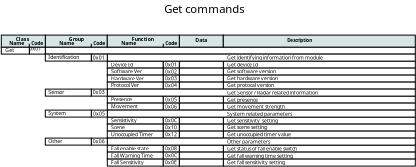 <?xml version="1.0" encoding="UTF-8"?>
<dia:diagram xmlns:dia="http://www.lysator.liu.se/~alla/dia/">
  <dia:layer name="Background" visible="true" active="true">
    <dia:group>
      <dia:object type="Standard - Box" version="0" id="O0">
        <dia:attribute name="obj_pos">
          <dia:point val="3.22,3.025"/>
        </dia:attribute>
        <dia:attribute name="obj_bb">
          <dia:rectangle val="3.205,3.01;21.735,3.39"/>
        </dia:attribute>
        <dia:attribute name="elem_corner">
          <dia:point val="3.22,3.025"/>
        </dia:attribute>
        <dia:attribute name="elem_width">
          <dia:real val="18.5"/>
        </dia:attribute>
        <dia:attribute name="elem_height">
          <dia:real val="0.35"/>
        </dia:attribute>
        <dia:attribute name="border_width">
          <dia:real val="0.03"/>
        </dia:attribute>
        <dia:attribute name="show_background">
          <dia:boolean val="true"/>
        </dia:attribute>
      </dia:object>
      <dia:object type="Standard - Box" version="0" id="O1">
        <dia:attribute name="obj_pos">
          <dia:point val="2.42,3.025"/>
        </dia:attribute>
        <dia:attribute name="obj_bb">
          <dia:rectangle val="2.405,3.01;3.235,3.39"/>
        </dia:attribute>
        <dia:attribute name="elem_corner">
          <dia:point val="2.42,3.025"/>
        </dia:attribute>
        <dia:attribute name="elem_width">
          <dia:real val="0.8"/>
        </dia:attribute>
        <dia:attribute name="elem_height">
          <dia:real val="0.35"/>
        </dia:attribute>
        <dia:attribute name="border_width">
          <dia:real val="0.03"/>
        </dia:attribute>
        <dia:attribute name="show_background">
          <dia:boolean val="true"/>
        </dia:attribute>
      </dia:object>
      <dia:object type="Standard - Box" version="0" id="O2">
        <dia:attribute name="obj_pos">
          <dia:point val="1.02,3.025"/>
        </dia:attribute>
        <dia:attribute name="obj_bb">
          <dia:rectangle val="1.005,3.01;2.435,3.39"/>
        </dia:attribute>
        <dia:attribute name="elem_corner">
          <dia:point val="1.02,3.025"/>
        </dia:attribute>
        <dia:attribute name="elem_width">
          <dia:real val="1.4"/>
        </dia:attribute>
        <dia:attribute name="elem_height">
          <dia:real val="0.35"/>
        </dia:attribute>
        <dia:attribute name="border_width">
          <dia:real val="0.03"/>
        </dia:attribute>
        <dia:attribute name="show_background">
          <dia:boolean val="true"/>
        </dia:attribute>
      </dia:object>
    </dia:group>
    <dia:group>
      <dia:object type="Standard - Box" version="0" id="O3">
        <dia:attribute name="obj_pos">
          <dia:point val="12.12,3.725"/>
        </dia:attribute>
        <dia:attribute name="obj_bb">
          <dia:rectangle val="12.105,3.71;21.735,4.09"/>
        </dia:attribute>
        <dia:attribute name="elem_corner">
          <dia:point val="12.12,3.725"/>
        </dia:attribute>
        <dia:attribute name="elem_width">
          <dia:real val="9.6"/>
        </dia:attribute>
        <dia:attribute name="elem_height">
          <dia:real val="0.35"/>
        </dia:attribute>
        <dia:attribute name="border_width">
          <dia:real val="0.03"/>
        </dia:attribute>
        <dia:attribute name="show_background">
          <dia:boolean val="true"/>
        </dia:attribute>
      </dia:object>
      <dia:object type="Standard - Box" version="0" id="O4">
        <dia:attribute name="obj_pos">
          <dia:point val="9.92,3.725"/>
        </dia:attribute>
        <dia:attribute name="obj_bb">
          <dia:rectangle val="9.905,3.71;12.135,4.09"/>
        </dia:attribute>
        <dia:attribute name="elem_corner">
          <dia:point val="9.92,3.725"/>
        </dia:attribute>
        <dia:attribute name="elem_width">
          <dia:real val="2.2"/>
        </dia:attribute>
        <dia:attribute name="elem_height">
          <dia:real val="0.35"/>
        </dia:attribute>
        <dia:attribute name="border_width">
          <dia:real val="0.03"/>
        </dia:attribute>
        <dia:attribute name="show_background">
          <dia:boolean val="true"/>
        </dia:attribute>
      </dia:object>
      <dia:object type="Standard - Box" version="0" id="O5">
        <dia:attribute name="obj_pos">
          <dia:point val="6.32,3.725"/>
        </dia:attribute>
        <dia:attribute name="obj_bb">
          <dia:rectangle val="6.305,3.71;9.135,4.09"/>
        </dia:attribute>
        <dia:attribute name="elem_corner">
          <dia:point val="6.32,3.725"/>
        </dia:attribute>
        <dia:attribute name="elem_width">
          <dia:real val="2.8"/>
        </dia:attribute>
        <dia:attribute name="elem_height">
          <dia:real val="0.35"/>
        </dia:attribute>
        <dia:attribute name="border_width">
          <dia:real val="0.03"/>
        </dia:attribute>
        <dia:attribute name="show_background">
          <dia:boolean val="true"/>
        </dia:attribute>
      </dia:object>
      <dia:object type="Standard - Box" version="0" id="O6">
        <dia:attribute name="obj_pos">
          <dia:point val="9.12,3.725"/>
        </dia:attribute>
        <dia:attribute name="obj_bb">
          <dia:rectangle val="9.105,3.71;9.935,4.09"/>
        </dia:attribute>
        <dia:attribute name="elem_corner">
          <dia:point val="9.12,3.725"/>
        </dia:attribute>
        <dia:attribute name="elem_width">
          <dia:real val="0.8"/>
        </dia:attribute>
        <dia:attribute name="elem_height">
          <dia:real val="0.35"/>
        </dia:attribute>
        <dia:attribute name="border_width">
          <dia:real val="0.03"/>
        </dia:attribute>
        <dia:attribute name="show_background">
          <dia:boolean val="true"/>
        </dia:attribute>
      </dia:object>
    </dia:group>
    <dia:group>
      <dia:object type="Standard - Box" version="0" id="O7">
        <dia:attribute name="obj_pos">
          <dia:point val="12.12,4.075"/>
        </dia:attribute>
        <dia:attribute name="obj_bb">
          <dia:rectangle val="12.105,4.06;21.735,4.44"/>
        </dia:attribute>
        <dia:attribute name="elem_corner">
          <dia:point val="12.12,4.075"/>
        </dia:attribute>
        <dia:attribute name="elem_width">
          <dia:real val="9.6"/>
        </dia:attribute>
        <dia:attribute name="elem_height">
          <dia:real val="0.35"/>
        </dia:attribute>
        <dia:attribute name="border_width">
          <dia:real val="0.03"/>
        </dia:attribute>
        <dia:attribute name="show_background">
          <dia:boolean val="true"/>
        </dia:attribute>
      </dia:object>
      <dia:object type="Standard - Box" version="0" id="O8">
        <dia:attribute name="obj_pos">
          <dia:point val="9.92,4.075"/>
        </dia:attribute>
        <dia:attribute name="obj_bb">
          <dia:rectangle val="9.905,4.06;12.135,4.44"/>
        </dia:attribute>
        <dia:attribute name="elem_corner">
          <dia:point val="9.92,4.075"/>
        </dia:attribute>
        <dia:attribute name="elem_width">
          <dia:real val="2.2"/>
        </dia:attribute>
        <dia:attribute name="elem_height">
          <dia:real val="0.35"/>
        </dia:attribute>
        <dia:attribute name="border_width">
          <dia:real val="0.03"/>
        </dia:attribute>
        <dia:attribute name="show_background">
          <dia:boolean val="true"/>
        </dia:attribute>
      </dia:object>
      <dia:object type="Standard - Box" version="0" id="O9">
        <dia:attribute name="obj_pos">
          <dia:point val="6.32,4.075"/>
        </dia:attribute>
        <dia:attribute name="obj_bb">
          <dia:rectangle val="6.305,4.06;9.135,4.44"/>
        </dia:attribute>
        <dia:attribute name="elem_corner">
          <dia:point val="6.32,4.075"/>
        </dia:attribute>
        <dia:attribute name="elem_width">
          <dia:real val="2.8"/>
        </dia:attribute>
        <dia:attribute name="elem_height">
          <dia:real val="0.35"/>
        </dia:attribute>
        <dia:attribute name="border_width">
          <dia:real val="0.03"/>
        </dia:attribute>
        <dia:attribute name="show_background">
          <dia:boolean val="true"/>
        </dia:attribute>
      </dia:object>
      <dia:object type="Standard - Box" version="0" id="O10">
        <dia:attribute name="obj_pos">
          <dia:point val="9.12,4.075"/>
        </dia:attribute>
        <dia:attribute name="obj_bb">
          <dia:rectangle val="9.105,4.06;9.935,4.44"/>
        </dia:attribute>
        <dia:attribute name="elem_corner">
          <dia:point val="9.12,4.075"/>
        </dia:attribute>
        <dia:attribute name="elem_width">
          <dia:real val="0.8"/>
        </dia:attribute>
        <dia:attribute name="elem_height">
          <dia:real val="0.35"/>
        </dia:attribute>
        <dia:attribute name="border_width">
          <dia:real val="0.03"/>
        </dia:attribute>
        <dia:attribute name="show_background">
          <dia:boolean val="true"/>
        </dia:attribute>
      </dia:object>
    </dia:group>
    <dia:group>
      <dia:object type="Standard - Box" version="0" id="O11">
        <dia:attribute name="obj_pos">
          <dia:point val="12.12,4.425"/>
        </dia:attribute>
        <dia:attribute name="obj_bb">
          <dia:rectangle val="12.105,4.41;21.735,4.79"/>
        </dia:attribute>
        <dia:attribute name="elem_corner">
          <dia:point val="12.12,4.425"/>
        </dia:attribute>
        <dia:attribute name="elem_width">
          <dia:real val="9.6"/>
        </dia:attribute>
        <dia:attribute name="elem_height">
          <dia:real val="0.35"/>
        </dia:attribute>
        <dia:attribute name="border_width">
          <dia:real val="0.03"/>
        </dia:attribute>
        <dia:attribute name="show_background">
          <dia:boolean val="true"/>
        </dia:attribute>
      </dia:object>
      <dia:object type="Standard - Box" version="0" id="O12">
        <dia:attribute name="obj_pos">
          <dia:point val="9.92,4.425"/>
        </dia:attribute>
        <dia:attribute name="obj_bb">
          <dia:rectangle val="9.905,4.41;12.135,4.79"/>
        </dia:attribute>
        <dia:attribute name="elem_corner">
          <dia:point val="9.92,4.425"/>
        </dia:attribute>
        <dia:attribute name="elem_width">
          <dia:real val="2.2"/>
        </dia:attribute>
        <dia:attribute name="elem_height">
          <dia:real val="0.35"/>
        </dia:attribute>
        <dia:attribute name="border_width">
          <dia:real val="0.03"/>
        </dia:attribute>
        <dia:attribute name="show_background">
          <dia:boolean val="true"/>
        </dia:attribute>
      </dia:object>
      <dia:object type="Standard - Box" version="0" id="O13">
        <dia:attribute name="obj_pos">
          <dia:point val="6.32,4.425"/>
        </dia:attribute>
        <dia:attribute name="obj_bb">
          <dia:rectangle val="6.305,4.41;9.135,4.79"/>
        </dia:attribute>
        <dia:attribute name="elem_corner">
          <dia:point val="6.32,4.425"/>
        </dia:attribute>
        <dia:attribute name="elem_width">
          <dia:real val="2.8"/>
        </dia:attribute>
        <dia:attribute name="elem_height">
          <dia:real val="0.35"/>
        </dia:attribute>
        <dia:attribute name="border_width">
          <dia:real val="0.03"/>
        </dia:attribute>
        <dia:attribute name="show_background">
          <dia:boolean val="true"/>
        </dia:attribute>
      </dia:object>
      <dia:object type="Standard - Box" version="0" id="O14">
        <dia:attribute name="obj_pos">
          <dia:point val="9.12,4.425"/>
        </dia:attribute>
        <dia:attribute name="obj_bb">
          <dia:rectangle val="9.105,4.41;9.935,4.79"/>
        </dia:attribute>
        <dia:attribute name="elem_corner">
          <dia:point val="9.12,4.425"/>
        </dia:attribute>
        <dia:attribute name="elem_width">
          <dia:real val="0.8"/>
        </dia:attribute>
        <dia:attribute name="elem_height">
          <dia:real val="0.35"/>
        </dia:attribute>
        <dia:attribute name="border_width">
          <dia:real val="0.03"/>
        </dia:attribute>
        <dia:attribute name="show_background">
          <dia:boolean val="true"/>
        </dia:attribute>
      </dia:object>
    </dia:group>
    <dia:group>
      <dia:object type="Standard - Box" version="0" id="O15">
        <dia:attribute name="obj_pos">
          <dia:point val="12.12,4.775"/>
        </dia:attribute>
        <dia:attribute name="obj_bb">
          <dia:rectangle val="12.105,4.76;21.735,5.14"/>
        </dia:attribute>
        <dia:attribute name="elem_corner">
          <dia:point val="12.12,4.775"/>
        </dia:attribute>
        <dia:attribute name="elem_width">
          <dia:real val="9.6"/>
        </dia:attribute>
        <dia:attribute name="elem_height">
          <dia:real val="0.35"/>
        </dia:attribute>
        <dia:attribute name="border_width">
          <dia:real val="0.03"/>
        </dia:attribute>
        <dia:attribute name="show_background">
          <dia:boolean val="true"/>
        </dia:attribute>
      </dia:object>
      <dia:object type="Standard - Box" version="0" id="O16">
        <dia:attribute name="obj_pos">
          <dia:point val="9.92,4.775"/>
        </dia:attribute>
        <dia:attribute name="obj_bb">
          <dia:rectangle val="9.905,4.76;12.135,5.14"/>
        </dia:attribute>
        <dia:attribute name="elem_corner">
          <dia:point val="9.92,4.775"/>
        </dia:attribute>
        <dia:attribute name="elem_width">
          <dia:real val="2.2"/>
        </dia:attribute>
        <dia:attribute name="elem_height">
          <dia:real val="0.35"/>
        </dia:attribute>
        <dia:attribute name="border_width">
          <dia:real val="0.03"/>
        </dia:attribute>
        <dia:attribute name="show_background">
          <dia:boolean val="true"/>
        </dia:attribute>
      </dia:object>
      <dia:object type="Standard - Box" version="0" id="O17">
        <dia:attribute name="obj_pos">
          <dia:point val="6.32,4.775"/>
        </dia:attribute>
        <dia:attribute name="obj_bb">
          <dia:rectangle val="6.305,4.76;9.135,5.14"/>
        </dia:attribute>
        <dia:attribute name="elem_corner">
          <dia:point val="6.32,4.775"/>
        </dia:attribute>
        <dia:attribute name="elem_width">
          <dia:real val="2.8"/>
        </dia:attribute>
        <dia:attribute name="elem_height">
          <dia:real val="0.35"/>
        </dia:attribute>
        <dia:attribute name="border_width">
          <dia:real val="0.03"/>
        </dia:attribute>
        <dia:attribute name="show_background">
          <dia:boolean val="true"/>
        </dia:attribute>
      </dia:object>
      <dia:object type="Standard - Box" version="0" id="O18">
        <dia:attribute name="obj_pos">
          <dia:point val="9.12,4.775"/>
        </dia:attribute>
        <dia:attribute name="obj_bb">
          <dia:rectangle val="9.105,4.76;9.935,5.14"/>
        </dia:attribute>
        <dia:attribute name="elem_corner">
          <dia:point val="9.12,4.775"/>
        </dia:attribute>
        <dia:attribute name="elem_width">
          <dia:real val="0.8"/>
        </dia:attribute>
        <dia:attribute name="elem_height">
          <dia:real val="0.35"/>
        </dia:attribute>
        <dia:attribute name="border_width">
          <dia:real val="0.03"/>
        </dia:attribute>
        <dia:attribute name="show_background">
          <dia:boolean val="true"/>
        </dia:attribute>
      </dia:object>
    </dia:group>
    <dia:group>
      <dia:object type="Standard - Box" version="0" id="O19">
        <dia:attribute name="obj_pos">
          <dia:point val="12.12,5.475"/>
        </dia:attribute>
        <dia:attribute name="obj_bb">
          <dia:rectangle val="12.105,5.46;21.735,5.84"/>
        </dia:attribute>
        <dia:attribute name="elem_corner">
          <dia:point val="12.12,5.475"/>
        </dia:attribute>
        <dia:attribute name="elem_width">
          <dia:real val="9.6"/>
        </dia:attribute>
        <dia:attribute name="elem_height">
          <dia:real val="0.35"/>
        </dia:attribute>
        <dia:attribute name="border_width">
          <dia:real val="0.03"/>
        </dia:attribute>
        <dia:attribute name="show_background">
          <dia:boolean val="true"/>
        </dia:attribute>
      </dia:object>
      <dia:object type="Standard - Box" version="0" id="O20">
        <dia:attribute name="obj_pos">
          <dia:point val="9.92,5.475"/>
        </dia:attribute>
        <dia:attribute name="obj_bb">
          <dia:rectangle val="9.905,5.46;12.135,5.84"/>
        </dia:attribute>
        <dia:attribute name="elem_corner">
          <dia:point val="9.92,5.475"/>
        </dia:attribute>
        <dia:attribute name="elem_width">
          <dia:real val="2.2"/>
        </dia:attribute>
        <dia:attribute name="elem_height">
          <dia:real val="0.35"/>
        </dia:attribute>
        <dia:attribute name="border_width">
          <dia:real val="0.03"/>
        </dia:attribute>
        <dia:attribute name="show_background">
          <dia:boolean val="true"/>
        </dia:attribute>
      </dia:object>
      <dia:object type="Standard - Box" version="0" id="O21">
        <dia:attribute name="obj_pos">
          <dia:point val="6.32,5.475"/>
        </dia:attribute>
        <dia:attribute name="obj_bb">
          <dia:rectangle val="6.305,5.46;9.135,5.84"/>
        </dia:attribute>
        <dia:attribute name="elem_corner">
          <dia:point val="6.32,5.475"/>
        </dia:attribute>
        <dia:attribute name="elem_width">
          <dia:real val="2.8"/>
        </dia:attribute>
        <dia:attribute name="elem_height">
          <dia:real val="0.35"/>
        </dia:attribute>
        <dia:attribute name="border_width">
          <dia:real val="0.03"/>
        </dia:attribute>
        <dia:attribute name="show_background">
          <dia:boolean val="true"/>
        </dia:attribute>
      </dia:object>
      <dia:object type="Standard - Box" version="0" id="O22">
        <dia:attribute name="obj_pos">
          <dia:point val="9.12,5.475"/>
        </dia:attribute>
        <dia:attribute name="obj_bb">
          <dia:rectangle val="9.105,5.46;9.935,5.84"/>
        </dia:attribute>
        <dia:attribute name="elem_corner">
          <dia:point val="9.12,5.475"/>
        </dia:attribute>
        <dia:attribute name="elem_width">
          <dia:real val="0.8"/>
        </dia:attribute>
        <dia:attribute name="elem_height">
          <dia:real val="0.35"/>
        </dia:attribute>
        <dia:attribute name="border_width">
          <dia:real val="0.03"/>
        </dia:attribute>
        <dia:attribute name="show_background">
          <dia:boolean val="true"/>
        </dia:attribute>
      </dia:object>
    </dia:group>
    <dia:group>
      <dia:object type="Standard - Box" version="0" id="O23">
        <dia:attribute name="obj_pos">
          <dia:point val="12.12,5.825"/>
        </dia:attribute>
        <dia:attribute name="obj_bb">
          <dia:rectangle val="12.105,5.81;21.735,6.19"/>
        </dia:attribute>
        <dia:attribute name="elem_corner">
          <dia:point val="12.12,5.825"/>
        </dia:attribute>
        <dia:attribute name="elem_width">
          <dia:real val="9.6"/>
        </dia:attribute>
        <dia:attribute name="elem_height">
          <dia:real val="0.35"/>
        </dia:attribute>
        <dia:attribute name="border_width">
          <dia:real val="0.03"/>
        </dia:attribute>
        <dia:attribute name="show_background">
          <dia:boolean val="true"/>
        </dia:attribute>
      </dia:object>
      <dia:object type="Standard - Box" version="0" id="O24">
        <dia:attribute name="obj_pos">
          <dia:point val="9.92,5.825"/>
        </dia:attribute>
        <dia:attribute name="obj_bb">
          <dia:rectangle val="9.905,5.81;12.135,6.19"/>
        </dia:attribute>
        <dia:attribute name="elem_corner">
          <dia:point val="9.92,5.825"/>
        </dia:attribute>
        <dia:attribute name="elem_width">
          <dia:real val="2.2"/>
        </dia:attribute>
        <dia:attribute name="elem_height">
          <dia:real val="0.35"/>
        </dia:attribute>
        <dia:attribute name="border_width">
          <dia:real val="0.03"/>
        </dia:attribute>
        <dia:attribute name="show_background">
          <dia:boolean val="true"/>
        </dia:attribute>
      </dia:object>
      <dia:object type="Standard - Box" version="0" id="O25">
        <dia:attribute name="obj_pos">
          <dia:point val="6.32,5.825"/>
        </dia:attribute>
        <dia:attribute name="obj_bb">
          <dia:rectangle val="6.305,5.81;9.135,6.19"/>
        </dia:attribute>
        <dia:attribute name="elem_corner">
          <dia:point val="6.32,5.825"/>
        </dia:attribute>
        <dia:attribute name="elem_width">
          <dia:real val="2.8"/>
        </dia:attribute>
        <dia:attribute name="elem_height">
          <dia:real val="0.35"/>
        </dia:attribute>
        <dia:attribute name="border_width">
          <dia:real val="0.03"/>
        </dia:attribute>
        <dia:attribute name="show_background">
          <dia:boolean val="true"/>
        </dia:attribute>
      </dia:object>
      <dia:object type="Standard - Box" version="0" id="O26">
        <dia:attribute name="obj_pos">
          <dia:point val="9.12,5.825"/>
        </dia:attribute>
        <dia:attribute name="obj_bb">
          <dia:rectangle val="9.105,5.81;9.935,6.19"/>
        </dia:attribute>
        <dia:attribute name="elem_corner">
          <dia:point val="9.12,5.825"/>
        </dia:attribute>
        <dia:attribute name="elem_width">
          <dia:real val="0.8"/>
        </dia:attribute>
        <dia:attribute name="elem_height">
          <dia:real val="0.35"/>
        </dia:attribute>
        <dia:attribute name="border_width">
          <dia:real val="0.03"/>
        </dia:attribute>
        <dia:attribute name="show_background">
          <dia:boolean val="true"/>
        </dia:attribute>
      </dia:object>
    </dia:group>
    <dia:group>
      <dia:object type="Standard - Box" version="0" id="O27">
        <dia:attribute name="obj_pos">
          <dia:point val="12.12,6.525"/>
        </dia:attribute>
        <dia:attribute name="obj_bb">
          <dia:rectangle val="12.105,6.51;21.735,6.89"/>
        </dia:attribute>
        <dia:attribute name="elem_corner">
          <dia:point val="12.12,6.525"/>
        </dia:attribute>
        <dia:attribute name="elem_width">
          <dia:real val="9.6"/>
        </dia:attribute>
        <dia:attribute name="elem_height">
          <dia:real val="0.35"/>
        </dia:attribute>
        <dia:attribute name="border_width">
          <dia:real val="0.03"/>
        </dia:attribute>
        <dia:attribute name="show_background">
          <dia:boolean val="true"/>
        </dia:attribute>
      </dia:object>
      <dia:object type="Standard - Box" version="0" id="O28">
        <dia:attribute name="obj_pos">
          <dia:point val="9.92,6.525"/>
        </dia:attribute>
        <dia:attribute name="obj_bb">
          <dia:rectangle val="9.905,6.51;12.135,6.89"/>
        </dia:attribute>
        <dia:attribute name="elem_corner">
          <dia:point val="9.92,6.525"/>
        </dia:attribute>
        <dia:attribute name="elem_width">
          <dia:real val="2.2"/>
        </dia:attribute>
        <dia:attribute name="elem_height">
          <dia:real val="0.35"/>
        </dia:attribute>
        <dia:attribute name="border_width">
          <dia:real val="0.03"/>
        </dia:attribute>
        <dia:attribute name="show_background">
          <dia:boolean val="true"/>
        </dia:attribute>
      </dia:object>
      <dia:object type="Standard - Box" version="0" id="O29">
        <dia:attribute name="obj_pos">
          <dia:point val="6.32,6.525"/>
        </dia:attribute>
        <dia:attribute name="obj_bb">
          <dia:rectangle val="6.305,6.51;9.135,6.89"/>
        </dia:attribute>
        <dia:attribute name="elem_corner">
          <dia:point val="6.32,6.525"/>
        </dia:attribute>
        <dia:attribute name="elem_width">
          <dia:real val="2.8"/>
        </dia:attribute>
        <dia:attribute name="elem_height">
          <dia:real val="0.35"/>
        </dia:attribute>
        <dia:attribute name="border_width">
          <dia:real val="0.03"/>
        </dia:attribute>
        <dia:attribute name="show_background">
          <dia:boolean val="true"/>
        </dia:attribute>
      </dia:object>
      <dia:object type="Standard - Box" version="0" id="O30">
        <dia:attribute name="obj_pos">
          <dia:point val="9.12,6.525"/>
        </dia:attribute>
        <dia:attribute name="obj_bb">
          <dia:rectangle val="9.105,6.51;9.935,6.89"/>
        </dia:attribute>
        <dia:attribute name="elem_corner">
          <dia:point val="9.12,6.525"/>
        </dia:attribute>
        <dia:attribute name="elem_width">
          <dia:real val="0.8"/>
        </dia:attribute>
        <dia:attribute name="elem_height">
          <dia:real val="0.35"/>
        </dia:attribute>
        <dia:attribute name="border_width">
          <dia:real val="0.03"/>
        </dia:attribute>
        <dia:attribute name="show_background">
          <dia:boolean val="true"/>
        </dia:attribute>
      </dia:object>
    </dia:group>
    <dia:group>
      <dia:object type="Standard - Box" version="0" id="O31">
        <dia:attribute name="obj_pos">
          <dia:point val="12.12,6.875"/>
        </dia:attribute>
        <dia:attribute name="obj_bb">
          <dia:rectangle val="12.105,6.86;21.735,7.24"/>
        </dia:attribute>
        <dia:attribute name="elem_corner">
          <dia:point val="12.12,6.875"/>
        </dia:attribute>
        <dia:attribute name="elem_width">
          <dia:real val="9.6"/>
        </dia:attribute>
        <dia:attribute name="elem_height">
          <dia:real val="0.35"/>
        </dia:attribute>
        <dia:attribute name="border_width">
          <dia:real val="0.03"/>
        </dia:attribute>
        <dia:attribute name="show_background">
          <dia:boolean val="true"/>
        </dia:attribute>
      </dia:object>
      <dia:object type="Standard - Box" version="0" id="O32">
        <dia:attribute name="obj_pos">
          <dia:point val="9.92,6.875"/>
        </dia:attribute>
        <dia:attribute name="obj_bb">
          <dia:rectangle val="9.905,6.86;12.135,7.24"/>
        </dia:attribute>
        <dia:attribute name="elem_corner">
          <dia:point val="9.92,6.875"/>
        </dia:attribute>
        <dia:attribute name="elem_width">
          <dia:real val="2.2"/>
        </dia:attribute>
        <dia:attribute name="elem_height">
          <dia:real val="0.35"/>
        </dia:attribute>
        <dia:attribute name="border_width">
          <dia:real val="0.03"/>
        </dia:attribute>
        <dia:attribute name="show_background">
          <dia:boolean val="true"/>
        </dia:attribute>
      </dia:object>
      <dia:object type="Standard - Box" version="0" id="O33">
        <dia:attribute name="obj_pos">
          <dia:point val="6.32,6.875"/>
        </dia:attribute>
        <dia:attribute name="obj_bb">
          <dia:rectangle val="6.305,6.86;9.135,7.24"/>
        </dia:attribute>
        <dia:attribute name="elem_corner">
          <dia:point val="6.32,6.875"/>
        </dia:attribute>
        <dia:attribute name="elem_width">
          <dia:real val="2.8"/>
        </dia:attribute>
        <dia:attribute name="elem_height">
          <dia:real val="0.35"/>
        </dia:attribute>
        <dia:attribute name="border_width">
          <dia:real val="0.03"/>
        </dia:attribute>
        <dia:attribute name="show_background">
          <dia:boolean val="true"/>
        </dia:attribute>
      </dia:object>
      <dia:object type="Standard - Box" version="0" id="O34">
        <dia:attribute name="obj_pos">
          <dia:point val="9.12,6.875"/>
        </dia:attribute>
        <dia:attribute name="obj_bb">
          <dia:rectangle val="9.105,6.86;9.935,7.24"/>
        </dia:attribute>
        <dia:attribute name="elem_corner">
          <dia:point val="9.12,6.875"/>
        </dia:attribute>
        <dia:attribute name="elem_width">
          <dia:real val="0.8"/>
        </dia:attribute>
        <dia:attribute name="elem_height">
          <dia:real val="0.35"/>
        </dia:attribute>
        <dia:attribute name="border_width">
          <dia:real val="0.03"/>
        </dia:attribute>
        <dia:attribute name="show_background">
          <dia:boolean val="true"/>
        </dia:attribute>
      </dia:object>
    </dia:group>
    <dia:group>
      <dia:object type="Standard - Box" version="0" id="O35">
        <dia:attribute name="obj_pos">
          <dia:point val="12.12,7.225"/>
        </dia:attribute>
        <dia:attribute name="obj_bb">
          <dia:rectangle val="12.105,7.21;21.735,7.59"/>
        </dia:attribute>
        <dia:attribute name="elem_corner">
          <dia:point val="12.12,7.225"/>
        </dia:attribute>
        <dia:attribute name="elem_width">
          <dia:real val="9.6"/>
        </dia:attribute>
        <dia:attribute name="elem_height">
          <dia:real val="0.35"/>
        </dia:attribute>
        <dia:attribute name="border_width">
          <dia:real val="0.03"/>
        </dia:attribute>
        <dia:attribute name="show_background">
          <dia:boolean val="true"/>
        </dia:attribute>
      </dia:object>
      <dia:object type="Standard - Box" version="0" id="O36">
        <dia:attribute name="obj_pos">
          <dia:point val="9.92,7.225"/>
        </dia:attribute>
        <dia:attribute name="obj_bb">
          <dia:rectangle val="9.905,7.21;12.135,7.59"/>
        </dia:attribute>
        <dia:attribute name="elem_corner">
          <dia:point val="9.92,7.225"/>
        </dia:attribute>
        <dia:attribute name="elem_width">
          <dia:real val="2.2"/>
        </dia:attribute>
        <dia:attribute name="elem_height">
          <dia:real val="0.35"/>
        </dia:attribute>
        <dia:attribute name="border_width">
          <dia:real val="0.03"/>
        </dia:attribute>
        <dia:attribute name="show_background">
          <dia:boolean val="true"/>
        </dia:attribute>
      </dia:object>
      <dia:object type="Standard - Box" version="0" id="O37">
        <dia:attribute name="obj_pos">
          <dia:point val="6.32,7.225"/>
        </dia:attribute>
        <dia:attribute name="obj_bb">
          <dia:rectangle val="6.305,7.21;9.135,7.59"/>
        </dia:attribute>
        <dia:attribute name="elem_corner">
          <dia:point val="6.32,7.225"/>
        </dia:attribute>
        <dia:attribute name="elem_width">
          <dia:real val="2.8"/>
        </dia:attribute>
        <dia:attribute name="elem_height">
          <dia:real val="0.35"/>
        </dia:attribute>
        <dia:attribute name="border_width">
          <dia:real val="0.03"/>
        </dia:attribute>
        <dia:attribute name="show_background">
          <dia:boolean val="true"/>
        </dia:attribute>
      </dia:object>
      <dia:object type="Standard - Box" version="0" id="O38">
        <dia:attribute name="obj_pos">
          <dia:point val="9.12,7.225"/>
        </dia:attribute>
        <dia:attribute name="obj_bb">
          <dia:rectangle val="9.105,7.21;9.935,7.59"/>
        </dia:attribute>
        <dia:attribute name="elem_corner">
          <dia:point val="9.12,7.225"/>
        </dia:attribute>
        <dia:attribute name="elem_width">
          <dia:real val="0.8"/>
        </dia:attribute>
        <dia:attribute name="elem_height">
          <dia:real val="0.35"/>
        </dia:attribute>
        <dia:attribute name="border_width">
          <dia:real val="0.03"/>
        </dia:attribute>
        <dia:attribute name="show_background">
          <dia:boolean val="true"/>
        </dia:attribute>
      </dia:object>
    </dia:group>
    <dia:group>
      <dia:object type="Standard - Box" version="0" id="O39">
        <dia:attribute name="obj_pos">
          <dia:point val="12.12,7.925"/>
        </dia:attribute>
        <dia:attribute name="obj_bb">
          <dia:rectangle val="12.105,7.91;21.735,8.29"/>
        </dia:attribute>
        <dia:attribute name="elem_corner">
          <dia:point val="12.12,7.925"/>
        </dia:attribute>
        <dia:attribute name="elem_width">
          <dia:real val="9.6"/>
        </dia:attribute>
        <dia:attribute name="elem_height">
          <dia:real val="0.35"/>
        </dia:attribute>
        <dia:attribute name="border_width">
          <dia:real val="0.03"/>
        </dia:attribute>
        <dia:attribute name="show_background">
          <dia:boolean val="true"/>
        </dia:attribute>
      </dia:object>
      <dia:object type="Standard - Box" version="0" id="O40">
        <dia:attribute name="obj_pos">
          <dia:point val="9.92,7.925"/>
        </dia:attribute>
        <dia:attribute name="obj_bb">
          <dia:rectangle val="9.905,7.91;12.135,8.29"/>
        </dia:attribute>
        <dia:attribute name="elem_corner">
          <dia:point val="9.92,7.925"/>
        </dia:attribute>
        <dia:attribute name="elem_width">
          <dia:real val="2.2"/>
        </dia:attribute>
        <dia:attribute name="elem_height">
          <dia:real val="0.35"/>
        </dia:attribute>
        <dia:attribute name="border_width">
          <dia:real val="0.03"/>
        </dia:attribute>
        <dia:attribute name="show_background">
          <dia:boolean val="true"/>
        </dia:attribute>
      </dia:object>
      <dia:object type="Standard - Box" version="0" id="O41">
        <dia:attribute name="obj_pos">
          <dia:point val="6.32,7.925"/>
        </dia:attribute>
        <dia:attribute name="obj_bb">
          <dia:rectangle val="6.305,7.91;9.135,8.29"/>
        </dia:attribute>
        <dia:attribute name="elem_corner">
          <dia:point val="6.32,7.925"/>
        </dia:attribute>
        <dia:attribute name="elem_width">
          <dia:real val="2.8"/>
        </dia:attribute>
        <dia:attribute name="elem_height">
          <dia:real val="0.35"/>
        </dia:attribute>
        <dia:attribute name="border_width">
          <dia:real val="0.03"/>
        </dia:attribute>
        <dia:attribute name="show_background">
          <dia:boolean val="true"/>
        </dia:attribute>
      </dia:object>
      <dia:object type="Standard - Box" version="0" id="O42">
        <dia:attribute name="obj_pos">
          <dia:point val="9.12,7.925"/>
        </dia:attribute>
        <dia:attribute name="obj_bb">
          <dia:rectangle val="9.105,7.91;9.935,8.29"/>
        </dia:attribute>
        <dia:attribute name="elem_corner">
          <dia:point val="9.12,7.925"/>
        </dia:attribute>
        <dia:attribute name="elem_width">
          <dia:real val="0.8"/>
        </dia:attribute>
        <dia:attribute name="elem_height">
          <dia:real val="0.35"/>
        </dia:attribute>
        <dia:attribute name="border_width">
          <dia:real val="0.03"/>
        </dia:attribute>
        <dia:attribute name="show_background">
          <dia:boolean val="true"/>
        </dia:attribute>
      </dia:object>
    </dia:group>
    <dia:group>
      <dia:object type="Standard - Box" version="0" id="O43">
        <dia:attribute name="obj_pos">
          <dia:point val="12.12,8.275"/>
        </dia:attribute>
        <dia:attribute name="obj_bb">
          <dia:rectangle val="12.105,8.26;21.735,8.64"/>
        </dia:attribute>
        <dia:attribute name="elem_corner">
          <dia:point val="12.12,8.275"/>
        </dia:attribute>
        <dia:attribute name="elem_width">
          <dia:real val="9.6"/>
        </dia:attribute>
        <dia:attribute name="elem_height">
          <dia:real val="0.35"/>
        </dia:attribute>
        <dia:attribute name="border_width">
          <dia:real val="0.03"/>
        </dia:attribute>
        <dia:attribute name="show_background">
          <dia:boolean val="true"/>
        </dia:attribute>
      </dia:object>
      <dia:object type="Standard - Box" version="0" id="O44">
        <dia:attribute name="obj_pos">
          <dia:point val="9.92,8.275"/>
        </dia:attribute>
        <dia:attribute name="obj_bb">
          <dia:rectangle val="9.905,8.26;12.135,8.64"/>
        </dia:attribute>
        <dia:attribute name="elem_corner">
          <dia:point val="9.92,8.275"/>
        </dia:attribute>
        <dia:attribute name="elem_width">
          <dia:real val="2.2"/>
        </dia:attribute>
        <dia:attribute name="elem_height">
          <dia:real val="0.35"/>
        </dia:attribute>
        <dia:attribute name="border_width">
          <dia:real val="0.03"/>
        </dia:attribute>
        <dia:attribute name="show_background">
          <dia:boolean val="true"/>
        </dia:attribute>
      </dia:object>
      <dia:object type="Standard - Box" version="0" id="O45">
        <dia:attribute name="obj_pos">
          <dia:point val="6.32,8.275"/>
        </dia:attribute>
        <dia:attribute name="obj_bb">
          <dia:rectangle val="6.305,8.26;9.135,8.64"/>
        </dia:attribute>
        <dia:attribute name="elem_corner">
          <dia:point val="6.32,8.275"/>
        </dia:attribute>
        <dia:attribute name="elem_width">
          <dia:real val="2.8"/>
        </dia:attribute>
        <dia:attribute name="elem_height">
          <dia:real val="0.35"/>
        </dia:attribute>
        <dia:attribute name="border_width">
          <dia:real val="0.03"/>
        </dia:attribute>
        <dia:attribute name="show_background">
          <dia:boolean val="true"/>
        </dia:attribute>
      </dia:object>
      <dia:object type="Standard - Box" version="0" id="O46">
        <dia:attribute name="obj_pos">
          <dia:point val="9.12,8.275"/>
        </dia:attribute>
        <dia:attribute name="obj_bb">
          <dia:rectangle val="9.105,8.26;9.935,8.64"/>
        </dia:attribute>
        <dia:attribute name="elem_corner">
          <dia:point val="9.12,8.275"/>
        </dia:attribute>
        <dia:attribute name="elem_width">
          <dia:real val="0.8"/>
        </dia:attribute>
        <dia:attribute name="elem_height">
          <dia:real val="0.35"/>
        </dia:attribute>
        <dia:attribute name="border_width">
          <dia:real val="0.03"/>
        </dia:attribute>
        <dia:attribute name="show_background">
          <dia:boolean val="true"/>
        </dia:attribute>
      </dia:object>
    </dia:group>
    <dia:group>
      <dia:object type="Standard - Box" version="0" id="O47">
        <dia:attribute name="obj_pos">
          <dia:point val="12.12,8.625"/>
        </dia:attribute>
        <dia:attribute name="obj_bb">
          <dia:rectangle val="12.105,8.61;21.735,8.99"/>
        </dia:attribute>
        <dia:attribute name="elem_corner">
          <dia:point val="12.12,8.625"/>
        </dia:attribute>
        <dia:attribute name="elem_width">
          <dia:real val="9.6"/>
        </dia:attribute>
        <dia:attribute name="elem_height">
          <dia:real val="0.35"/>
        </dia:attribute>
        <dia:attribute name="border_width">
          <dia:real val="0.03"/>
        </dia:attribute>
        <dia:attribute name="show_background">
          <dia:boolean val="true"/>
        </dia:attribute>
      </dia:object>
      <dia:object type="Standard - Box" version="0" id="O48">
        <dia:attribute name="obj_pos">
          <dia:point val="9.92,8.625"/>
        </dia:attribute>
        <dia:attribute name="obj_bb">
          <dia:rectangle val="9.905,8.61;12.135,8.99"/>
        </dia:attribute>
        <dia:attribute name="elem_corner">
          <dia:point val="9.92,8.625"/>
        </dia:attribute>
        <dia:attribute name="elem_width">
          <dia:real val="2.2"/>
        </dia:attribute>
        <dia:attribute name="elem_height">
          <dia:real val="0.35"/>
        </dia:attribute>
        <dia:attribute name="border_width">
          <dia:real val="0.03"/>
        </dia:attribute>
        <dia:attribute name="show_background">
          <dia:boolean val="true"/>
        </dia:attribute>
      </dia:object>
      <dia:object type="Standard - Box" version="0" id="O49">
        <dia:attribute name="obj_pos">
          <dia:point val="6.32,8.625"/>
        </dia:attribute>
        <dia:attribute name="obj_bb">
          <dia:rectangle val="6.305,8.61;9.135,8.99"/>
        </dia:attribute>
        <dia:attribute name="elem_corner">
          <dia:point val="6.32,8.625"/>
        </dia:attribute>
        <dia:attribute name="elem_width">
          <dia:real val="2.8"/>
        </dia:attribute>
        <dia:attribute name="elem_height">
          <dia:real val="0.35"/>
        </dia:attribute>
        <dia:attribute name="border_width">
          <dia:real val="0.03"/>
        </dia:attribute>
        <dia:attribute name="show_background">
          <dia:boolean val="true"/>
        </dia:attribute>
      </dia:object>
      <dia:object type="Standard - Box" version="0" id="O50">
        <dia:attribute name="obj_pos">
          <dia:point val="9.12,8.625"/>
        </dia:attribute>
        <dia:attribute name="obj_bb">
          <dia:rectangle val="9.105,8.61;9.935,8.99"/>
        </dia:attribute>
        <dia:attribute name="elem_corner">
          <dia:point val="9.12,8.625"/>
        </dia:attribute>
        <dia:attribute name="elem_width">
          <dia:real val="0.8"/>
        </dia:attribute>
        <dia:attribute name="elem_height">
          <dia:real val="0.35"/>
        </dia:attribute>
        <dia:attribute name="border_width">
          <dia:real val="0.03"/>
        </dia:attribute>
        <dia:attribute name="show_background">
          <dia:boolean val="true"/>
        </dia:attribute>
      </dia:object>
    </dia:group>
    <dia:object type="Standard - Text" version="1" id="O51">
      <dia:attribute name="obj_pos">
        <dia:point val="9.12,8.625"/>
      </dia:attribute>
      <dia:attribute name="obj_bb">
        <dia:rectangle val="9.12,8.348;9.12,8.685"/>
      </dia:attribute>
      <dia:attribute name="text">
        <dia:composite type="text">
          <dia:attribute name="string">
            <dia:string>##</dia:string>
          </dia:attribute>
          <dia:attribute name="font">
            <dia:font family="Cascadia Mono" style="0" name="Courier"/>
          </dia:attribute>
          <dia:attribute name="height">
            <dia:real val="0.318"/>
          </dia:attribute>
          <dia:attribute name="pos">
            <dia:point val="9.12,8.625"/>
          </dia:attribute>
          <dia:attribute name="color">
            <dia:color val="#000000"/>
          </dia:attribute>
          <dia:attribute name="alignment">
            <dia:enum val="0"/>
          </dia:attribute>
        </dia:composite>
      </dia:attribute>
      <dia:attribute name="valign">
        <dia:enum val="3"/>
      </dia:attribute>
      <dia:connections>
        <dia:connection handle="0" to="O49" connection="2"/>
      </dia:connections>
    </dia:object>
    <dia:group>
      <dia:object type="Standard - Box" version="0" id="O52">
        <dia:attribute name="obj_pos">
          <dia:point val="6.32,5.125"/>
        </dia:attribute>
        <dia:attribute name="obj_bb">
          <dia:rectangle val="6.305,5.11;21.735,5.49"/>
        </dia:attribute>
        <dia:attribute name="elem_corner">
          <dia:point val="6.32,5.125"/>
        </dia:attribute>
        <dia:attribute name="elem_width">
          <dia:real val="15.4"/>
        </dia:attribute>
        <dia:attribute name="elem_height">
          <dia:real val="0.35"/>
        </dia:attribute>
        <dia:attribute name="border_width">
          <dia:real val="0.03"/>
        </dia:attribute>
        <dia:attribute name="show_background">
          <dia:boolean val="true"/>
        </dia:attribute>
      </dia:object>
      <dia:object type="Standard - Box" version="0" id="O53">
        <dia:attribute name="obj_pos">
          <dia:point val="5.52,5.125"/>
        </dia:attribute>
        <dia:attribute name="obj_bb">
          <dia:rectangle val="5.505,5.11;6.335,5.49"/>
        </dia:attribute>
        <dia:attribute name="elem_corner">
          <dia:point val="5.52,5.125"/>
        </dia:attribute>
        <dia:attribute name="elem_width">
          <dia:real val="0.8"/>
        </dia:attribute>
        <dia:attribute name="elem_height">
          <dia:real val="0.35"/>
        </dia:attribute>
        <dia:attribute name="border_width">
          <dia:real val="0.03"/>
        </dia:attribute>
        <dia:attribute name="show_background">
          <dia:boolean val="true"/>
        </dia:attribute>
      </dia:object>
      <dia:object type="Standard - Box" version="0" id="O54">
        <dia:attribute name="obj_pos">
          <dia:point val="3.22,5.125"/>
        </dia:attribute>
        <dia:attribute name="obj_bb">
          <dia:rectangle val="3.205,5.11;5.535,5.49"/>
        </dia:attribute>
        <dia:attribute name="elem_corner">
          <dia:point val="3.22,5.125"/>
        </dia:attribute>
        <dia:attribute name="elem_width">
          <dia:real val="2.3"/>
        </dia:attribute>
        <dia:attribute name="elem_height">
          <dia:real val="0.35"/>
        </dia:attribute>
        <dia:attribute name="border_width">
          <dia:real val="0.03"/>
        </dia:attribute>
        <dia:attribute name="show_background">
          <dia:boolean val="true"/>
        </dia:attribute>
      </dia:object>
    </dia:group>
    <dia:group>
      <dia:object type="Standard - Box" version="0" id="O55">
        <dia:attribute name="obj_pos">
          <dia:point val="6.32,6.175"/>
        </dia:attribute>
        <dia:attribute name="obj_bb">
          <dia:rectangle val="6.305,6.16;21.735,6.54"/>
        </dia:attribute>
        <dia:attribute name="elem_corner">
          <dia:point val="6.32,6.175"/>
        </dia:attribute>
        <dia:attribute name="elem_width">
          <dia:real val="15.4"/>
        </dia:attribute>
        <dia:attribute name="elem_height">
          <dia:real val="0.35"/>
        </dia:attribute>
        <dia:attribute name="border_width">
          <dia:real val="0.03"/>
        </dia:attribute>
        <dia:attribute name="show_background">
          <dia:boolean val="true"/>
        </dia:attribute>
      </dia:object>
      <dia:object type="Standard - Box" version="0" id="O56">
        <dia:attribute name="obj_pos">
          <dia:point val="5.52,6.175"/>
        </dia:attribute>
        <dia:attribute name="obj_bb">
          <dia:rectangle val="5.505,6.16;6.335,6.54"/>
        </dia:attribute>
        <dia:attribute name="elem_corner">
          <dia:point val="5.52,6.175"/>
        </dia:attribute>
        <dia:attribute name="elem_width">
          <dia:real val="0.8"/>
        </dia:attribute>
        <dia:attribute name="elem_height">
          <dia:real val="0.35"/>
        </dia:attribute>
        <dia:attribute name="border_width">
          <dia:real val="0.03"/>
        </dia:attribute>
        <dia:attribute name="show_background">
          <dia:boolean val="true"/>
        </dia:attribute>
      </dia:object>
      <dia:object type="Standard - Box" version="0" id="O57">
        <dia:attribute name="obj_pos">
          <dia:point val="3.22,6.175"/>
        </dia:attribute>
        <dia:attribute name="obj_bb">
          <dia:rectangle val="3.205,6.16;5.535,6.54"/>
        </dia:attribute>
        <dia:attribute name="elem_corner">
          <dia:point val="3.22,6.175"/>
        </dia:attribute>
        <dia:attribute name="elem_width">
          <dia:real val="2.3"/>
        </dia:attribute>
        <dia:attribute name="elem_height">
          <dia:real val="0.35"/>
        </dia:attribute>
        <dia:attribute name="border_width">
          <dia:real val="0.03"/>
        </dia:attribute>
        <dia:attribute name="show_background">
          <dia:boolean val="true"/>
        </dia:attribute>
      </dia:object>
    </dia:group>
    <dia:group>
      <dia:object type="Standard - Box" version="0" id="O58">
        <dia:attribute name="obj_pos">
          <dia:point val="6.32,7.575"/>
        </dia:attribute>
        <dia:attribute name="obj_bb">
          <dia:rectangle val="6.305,7.56;21.735,7.94"/>
        </dia:attribute>
        <dia:attribute name="elem_corner">
          <dia:point val="6.32,7.575"/>
        </dia:attribute>
        <dia:attribute name="elem_width">
          <dia:real val="15.4"/>
        </dia:attribute>
        <dia:attribute name="elem_height">
          <dia:real val="0.35"/>
        </dia:attribute>
        <dia:attribute name="border_width">
          <dia:real val="0.03"/>
        </dia:attribute>
        <dia:attribute name="show_background">
          <dia:boolean val="true"/>
        </dia:attribute>
      </dia:object>
      <dia:object type="Standard - Box" version="0" id="O59">
        <dia:attribute name="obj_pos">
          <dia:point val="5.52,7.575"/>
        </dia:attribute>
        <dia:attribute name="obj_bb">
          <dia:rectangle val="5.505,7.56;6.335,7.94"/>
        </dia:attribute>
        <dia:attribute name="elem_corner">
          <dia:point val="5.52,7.575"/>
        </dia:attribute>
        <dia:attribute name="elem_width">
          <dia:real val="0.8"/>
        </dia:attribute>
        <dia:attribute name="elem_height">
          <dia:real val="0.35"/>
        </dia:attribute>
        <dia:attribute name="border_width">
          <dia:real val="0.03"/>
        </dia:attribute>
        <dia:attribute name="show_background">
          <dia:boolean val="true"/>
        </dia:attribute>
      </dia:object>
      <dia:object type="Standard - Box" version="0" id="O60">
        <dia:attribute name="obj_pos">
          <dia:point val="3.22,7.575"/>
        </dia:attribute>
        <dia:attribute name="obj_bb">
          <dia:rectangle val="3.205,7.56;5.535,7.94"/>
        </dia:attribute>
        <dia:attribute name="elem_corner">
          <dia:point val="3.22,7.575"/>
        </dia:attribute>
        <dia:attribute name="elem_width">
          <dia:real val="2.3"/>
        </dia:attribute>
        <dia:attribute name="elem_height">
          <dia:real val="0.35"/>
        </dia:attribute>
        <dia:attribute name="border_width">
          <dia:real val="0.03"/>
        </dia:attribute>
        <dia:attribute name="show_background">
          <dia:boolean val="true"/>
        </dia:attribute>
      </dia:object>
    </dia:group>
    <dia:group>
      <dia:object type="Standard - Box" version="0" id="O61">
        <dia:attribute name="obj_pos">
          <dia:point val="6.32,3.375"/>
        </dia:attribute>
        <dia:attribute name="obj_bb">
          <dia:rectangle val="6.305,3.36;21.735,3.74"/>
        </dia:attribute>
        <dia:attribute name="elem_corner">
          <dia:point val="6.32,3.375"/>
        </dia:attribute>
        <dia:attribute name="elem_width">
          <dia:real val="15.4"/>
        </dia:attribute>
        <dia:attribute name="elem_height">
          <dia:real val="0.35"/>
        </dia:attribute>
        <dia:attribute name="border_width">
          <dia:real val="0.03"/>
        </dia:attribute>
        <dia:attribute name="show_background">
          <dia:boolean val="true"/>
        </dia:attribute>
      </dia:object>
      <dia:object type="Standard - Box" version="0" id="O62">
        <dia:attribute name="obj_pos">
          <dia:point val="5.52,3.375"/>
        </dia:attribute>
        <dia:attribute name="obj_bb">
          <dia:rectangle val="5.505,3.36;6.335,3.74"/>
        </dia:attribute>
        <dia:attribute name="elem_corner">
          <dia:point val="5.52,3.375"/>
        </dia:attribute>
        <dia:attribute name="elem_width">
          <dia:real val="0.8"/>
        </dia:attribute>
        <dia:attribute name="elem_height">
          <dia:real val="0.35"/>
        </dia:attribute>
        <dia:attribute name="border_width">
          <dia:real val="0.03"/>
        </dia:attribute>
        <dia:attribute name="show_background">
          <dia:boolean val="true"/>
        </dia:attribute>
      </dia:object>
      <dia:object type="Standard - Box" version="0" id="O63">
        <dia:attribute name="obj_pos">
          <dia:point val="3.22,3.375"/>
        </dia:attribute>
        <dia:attribute name="obj_bb">
          <dia:rectangle val="3.205,3.36;5.535,3.74"/>
        </dia:attribute>
        <dia:attribute name="elem_corner">
          <dia:point val="3.22,3.375"/>
        </dia:attribute>
        <dia:attribute name="elem_width">
          <dia:real val="2.3"/>
        </dia:attribute>
        <dia:attribute name="elem_height">
          <dia:real val="0.35"/>
        </dia:attribute>
        <dia:attribute name="border_width">
          <dia:real val="0.03"/>
        </dia:attribute>
        <dia:attribute name="show_background">
          <dia:boolean val="true"/>
        </dia:attribute>
      </dia:object>
    </dia:group>
    <dia:object type="Standard - Text" version="1" id="O64">
      <dia:attribute name="obj_pos">
        <dia:point val="9.17,1.325"/>
      </dia:attribute>
      <dia:attribute name="obj_bb">
        <dia:rectangle val="9.17,0.71;13.13,1.458"/>
      </dia:attribute>
      <dia:attribute name="text">
        <dia:composite type="text">
          <dia:attribute name="string">
            <dia:string>#Get commands#</dia:string>
          </dia:attribute>
          <dia:attribute name="font">
            <dia:font family="Cascadia Mono" style="0" name="Courier"/>
          </dia:attribute>
          <dia:attribute name="height">
            <dia:real val="0.706"/>
          </dia:attribute>
          <dia:attribute name="pos">
            <dia:point val="9.17,1.325"/>
          </dia:attribute>
          <dia:attribute name="color">
            <dia:color val="#000000"/>
          </dia:attribute>
          <dia:attribute name="alignment">
            <dia:enum val="0"/>
          </dia:attribute>
        </dia:composite>
      </dia:attribute>
      <dia:attribute name="valign">
        <dia:enum val="3"/>
      </dia:attribute>
    </dia:object>
    <dia:object type="Standard - Text" version="1" id="O65">
      <dia:attribute name="obj_pos">
        <dia:point val="1.22,3.275"/>
      </dia:attribute>
      <dia:attribute name="obj_bb">
        <dia:rectangle val="1.22,2.998;1.67,3.335"/>
      </dia:attribute>
      <dia:attribute name="text">
        <dia:composite type="text">
          <dia:attribute name="string">
            <dia:string>#Get#</dia:string>
          </dia:attribute>
          <dia:attribute name="font">
            <dia:font family="Cascadia Mono" style="0" name="Courier"/>
          </dia:attribute>
          <dia:attribute name="height">
            <dia:real val="0.318"/>
          </dia:attribute>
          <dia:attribute name="pos">
            <dia:point val="1.22,3.275"/>
          </dia:attribute>
          <dia:attribute name="color">
            <dia:color val="#000000"/>
          </dia:attribute>
          <dia:attribute name="alignment">
            <dia:enum val="0"/>
          </dia:attribute>
        </dia:composite>
      </dia:attribute>
      <dia:attribute name="valign">
        <dia:enum val="3"/>
      </dia:attribute>
    </dia:object>
    <dia:object type="Standard - Text" version="1" id="O66">
      <dia:attribute name="obj_pos">
        <dia:point val="2.42,3.2"/>
      </dia:attribute>
      <dia:attribute name="obj_bb">
        <dia:rectangle val="2.42,2.922;3.02,3.26"/>
      </dia:attribute>
      <dia:attribute name="text">
        <dia:composite type="text">
          <dia:attribute name="string">
            <dia:string>#0x01#</dia:string>
          </dia:attribute>
          <dia:attribute name="font">
            <dia:font family="Cascadia Mono" style="0" name="Courier"/>
          </dia:attribute>
          <dia:attribute name="height">
            <dia:real val="0.318"/>
          </dia:attribute>
          <dia:attribute name="pos">
            <dia:point val="2.42,3.2"/>
          </dia:attribute>
          <dia:attribute name="color">
            <dia:color val="#000000"/>
          </dia:attribute>
          <dia:attribute name="alignment">
            <dia:enum val="0"/>
          </dia:attribute>
        </dia:composite>
      </dia:attribute>
      <dia:attribute name="valign">
        <dia:enum val="3"/>
      </dia:attribute>
      <dia:connections>
        <dia:connection handle="0" to="O2" connection="4"/>
      </dia:connections>
    </dia:object>
    <dia:object type="Standard - Text" version="1" id="O67">
      <dia:attribute name="obj_pos">
        <dia:point val="3.37,3.625"/>
      </dia:attribute>
      <dia:attribute name="obj_bb">
        <dia:rectangle val="3.37,3.348;5.47,3.685"/>
      </dia:attribute>
      <dia:attribute name="text">
        <dia:composite type="text">
          <dia:attribute name="string">
            <dia:string>#Identification#</dia:string>
          </dia:attribute>
          <dia:attribute name="font">
            <dia:font family="Cascadia Mono" style="0" name="Courier"/>
          </dia:attribute>
          <dia:attribute name="height">
            <dia:real val="0.318"/>
          </dia:attribute>
          <dia:attribute name="pos">
            <dia:point val="3.37,3.625"/>
          </dia:attribute>
          <dia:attribute name="color">
            <dia:color val="#000000"/>
          </dia:attribute>
          <dia:attribute name="alignment">
            <dia:enum val="0"/>
          </dia:attribute>
        </dia:composite>
      </dia:attribute>
      <dia:attribute name="valign">
        <dia:enum val="3"/>
      </dia:attribute>
    </dia:object>
    <dia:object type="Standard - Text" version="1" id="O68">
      <dia:attribute name="obj_pos">
        <dia:point val="12.3,3.643"/>
      </dia:attribute>
      <dia:attribute name="obj_bb">
        <dia:rectangle val="12.3,3.366;18.15,3.703"/>
      </dia:attribute>
      <dia:attribute name="text">
        <dia:composite type="text">
          <dia:attribute name="string">
            <dia:string>#Get identifying information from module#</dia:string>
          </dia:attribute>
          <dia:attribute name="font">
            <dia:font family="Cascadia Mono" style="0" name="Courier"/>
          </dia:attribute>
          <dia:attribute name="height">
            <dia:real val="0.318"/>
          </dia:attribute>
          <dia:attribute name="pos">
            <dia:point val="12.3,3.643"/>
          </dia:attribute>
          <dia:attribute name="color">
            <dia:color val="#000000"/>
          </dia:attribute>
          <dia:attribute name="alignment">
            <dia:enum val="0"/>
          </dia:attribute>
        </dia:composite>
      </dia:attribute>
      <dia:attribute name="valign">
        <dia:enum val="3"/>
      </dia:attribute>
    </dia:object>
    <dia:object type="Standard - Text" version="1" id="O69">
      <dia:attribute name="obj_pos">
        <dia:point val="5.593,3.639"/>
      </dia:attribute>
      <dia:attribute name="obj_bb">
        <dia:rectangle val="5.593,3.362;6.193,3.699"/>
      </dia:attribute>
      <dia:attribute name="text">
        <dia:composite type="text">
          <dia:attribute name="string">
            <dia:string>#0x01#</dia:string>
          </dia:attribute>
          <dia:attribute name="font">
            <dia:font family="Cascadia Mono" style="0" name="Courier"/>
          </dia:attribute>
          <dia:attribute name="height">
            <dia:real val="0.318"/>
          </dia:attribute>
          <dia:attribute name="pos">
            <dia:point val="5.593,3.639"/>
          </dia:attribute>
          <dia:attribute name="color">
            <dia:color val="#000000"/>
          </dia:attribute>
          <dia:attribute name="alignment">
            <dia:enum val="0"/>
          </dia:attribute>
        </dia:composite>
      </dia:attribute>
      <dia:attribute name="valign">
        <dia:enum val="3"/>
      </dia:attribute>
    </dia:object>
    <dia:object type="Standard - Text" version="1" id="O70">
      <dia:attribute name="obj_pos">
        <dia:point val="6.5,4"/>
      </dia:attribute>
      <dia:attribute name="obj_bb">
        <dia:rectangle val="6.5,3.723;7.85,4.06"/>
      </dia:attribute>
      <dia:attribute name="text">
        <dia:composite type="text">
          <dia:attribute name="string">
            <dia:string>#Device Id#</dia:string>
          </dia:attribute>
          <dia:attribute name="font">
            <dia:font family="Cascadia Mono" style="0" name="Courier"/>
          </dia:attribute>
          <dia:attribute name="height">
            <dia:real val="0.318"/>
          </dia:attribute>
          <dia:attribute name="pos">
            <dia:point val="6.5,4"/>
          </dia:attribute>
          <dia:attribute name="color">
            <dia:color val="#000000"/>
          </dia:attribute>
          <dia:attribute name="alignment">
            <dia:enum val="0"/>
          </dia:attribute>
        </dia:composite>
      </dia:attribute>
      <dia:attribute name="valign">
        <dia:enum val="3"/>
      </dia:attribute>
    </dia:object>
    <dia:object type="Standard - Text" version="1" id="O71">
      <dia:attribute name="obj_pos">
        <dia:point val="6.5,4.332"/>
      </dia:attribute>
      <dia:attribute name="obj_bb">
        <dia:rectangle val="6.5,4.055;8.3,4.392"/>
      </dia:attribute>
      <dia:attribute name="text">
        <dia:composite type="text">
          <dia:attribute name="string">
            <dia:string>#Software Ver#</dia:string>
          </dia:attribute>
          <dia:attribute name="font">
            <dia:font family="Cascadia Mono" style="0" name="Courier"/>
          </dia:attribute>
          <dia:attribute name="height">
            <dia:real val="0.318"/>
          </dia:attribute>
          <dia:attribute name="pos">
            <dia:point val="6.5,4.332"/>
          </dia:attribute>
          <dia:attribute name="color">
            <dia:color val="#000000"/>
          </dia:attribute>
          <dia:attribute name="alignment">
            <dia:enum val="0"/>
          </dia:attribute>
        </dia:composite>
      </dia:attribute>
      <dia:attribute name="valign">
        <dia:enum val="3"/>
      </dia:attribute>
    </dia:object>
    <dia:object type="Standard - Text" version="1" id="O72">
      <dia:attribute name="obj_pos">
        <dia:point val="6.5,4.692"/>
      </dia:attribute>
      <dia:attribute name="obj_bb">
        <dia:rectangle val="6.5,4.414;8.3,4.752"/>
      </dia:attribute>
      <dia:attribute name="text">
        <dia:composite type="text">
          <dia:attribute name="string">
            <dia:string>#Hardware Ver#</dia:string>
          </dia:attribute>
          <dia:attribute name="font">
            <dia:font family="Cascadia Mono" style="0" name="Courier"/>
          </dia:attribute>
          <dia:attribute name="height">
            <dia:real val="0.318"/>
          </dia:attribute>
          <dia:attribute name="pos">
            <dia:point val="6.5,4.692"/>
          </dia:attribute>
          <dia:attribute name="color">
            <dia:color val="#000000"/>
          </dia:attribute>
          <dia:attribute name="alignment">
            <dia:enum val="0"/>
          </dia:attribute>
        </dia:composite>
      </dia:attribute>
      <dia:attribute name="valign">
        <dia:enum val="3"/>
      </dia:attribute>
    </dia:object>
    <dia:object type="Standard - Text" version="1" id="O73">
      <dia:attribute name="obj_pos">
        <dia:point val="6.5,5.024"/>
      </dia:attribute>
      <dia:attribute name="obj_bb">
        <dia:rectangle val="6.5,4.747;8.3,5.084"/>
      </dia:attribute>
      <dia:attribute name="text">
        <dia:composite type="text">
          <dia:attribute name="string">
            <dia:string>#Protocol Ver#</dia:string>
          </dia:attribute>
          <dia:attribute name="font">
            <dia:font family="Cascadia Mono" style="0" name="Courier"/>
          </dia:attribute>
          <dia:attribute name="height">
            <dia:real val="0.318"/>
          </dia:attribute>
          <dia:attribute name="pos">
            <dia:point val="6.5,5.024"/>
          </dia:attribute>
          <dia:attribute name="color">
            <dia:color val="#000000"/>
          </dia:attribute>
          <dia:attribute name="alignment">
            <dia:enum val="0"/>
          </dia:attribute>
        </dia:composite>
      </dia:attribute>
      <dia:attribute name="valign">
        <dia:enum val="3"/>
      </dia:attribute>
    </dia:object>
    <dia:object type="Standard - Text" version="1" id="O74">
      <dia:attribute name="obj_pos">
        <dia:point val="8.31,9.201"/>
      </dia:attribute>
      <dia:attribute name="obj_bb">
        <dia:rectangle val="8.31,8.924;8.31,9.261"/>
      </dia:attribute>
      <dia:attribute name="text">
        <dia:composite type="text">
          <dia:attribute name="string">
            <dia:string>##</dia:string>
          </dia:attribute>
          <dia:attribute name="font">
            <dia:font family="Cascadia Mono" style="0" name="Courier"/>
          </dia:attribute>
          <dia:attribute name="height">
            <dia:real val="0.318"/>
          </dia:attribute>
          <dia:attribute name="pos">
            <dia:point val="8.31,9.201"/>
          </dia:attribute>
          <dia:attribute name="color">
            <dia:color val="#000000"/>
          </dia:attribute>
          <dia:attribute name="alignment">
            <dia:enum val="0"/>
          </dia:attribute>
        </dia:composite>
      </dia:attribute>
      <dia:attribute name="valign">
        <dia:enum val="3"/>
      </dia:attribute>
    </dia:object>
    <dia:object type="Standard - Text" version="1" id="O75">
      <dia:attribute name="obj_pos">
        <dia:point val="9.2,4"/>
      </dia:attribute>
      <dia:attribute name="obj_bb">
        <dia:rectangle val="9.2,3.723;9.8,4.06"/>
      </dia:attribute>
      <dia:attribute name="text">
        <dia:composite type="text">
          <dia:attribute name="string">
            <dia:string>#0x01#</dia:string>
          </dia:attribute>
          <dia:attribute name="font">
            <dia:font family="Cascadia Mono" style="0" name="Courier"/>
          </dia:attribute>
          <dia:attribute name="height">
            <dia:real val="0.318"/>
          </dia:attribute>
          <dia:attribute name="pos">
            <dia:point val="9.2,4"/>
          </dia:attribute>
          <dia:attribute name="color">
            <dia:color val="#000000"/>
          </dia:attribute>
          <dia:attribute name="alignment">
            <dia:enum val="0"/>
          </dia:attribute>
        </dia:composite>
      </dia:attribute>
      <dia:attribute name="valign">
        <dia:enum val="3"/>
      </dia:attribute>
    </dia:object>
    <dia:object type="Standard - Text" version="1" id="O76">
      <dia:attribute name="obj_pos">
        <dia:point val="9.2,4.343"/>
      </dia:attribute>
      <dia:attribute name="obj_bb">
        <dia:rectangle val="9.2,4.066;9.8,4.403"/>
      </dia:attribute>
      <dia:attribute name="text">
        <dia:composite type="text">
          <dia:attribute name="string">
            <dia:string>#0x02#</dia:string>
          </dia:attribute>
          <dia:attribute name="font">
            <dia:font family="Cascadia Mono" style="0" name="Courier"/>
          </dia:attribute>
          <dia:attribute name="height">
            <dia:real val="0.318"/>
          </dia:attribute>
          <dia:attribute name="pos">
            <dia:point val="9.2,4.343"/>
          </dia:attribute>
          <dia:attribute name="color">
            <dia:color val="#000000"/>
          </dia:attribute>
          <dia:attribute name="alignment">
            <dia:enum val="0"/>
          </dia:attribute>
        </dia:composite>
      </dia:attribute>
      <dia:attribute name="valign">
        <dia:enum val="3"/>
      </dia:attribute>
    </dia:object>
    <dia:object type="Standard - Text" version="1" id="O77">
      <dia:attribute name="obj_pos">
        <dia:point val="9.2,4.684"/>
      </dia:attribute>
      <dia:attribute name="obj_bb">
        <dia:rectangle val="9.2,4.406;9.8,4.744"/>
      </dia:attribute>
      <dia:attribute name="text">
        <dia:composite type="text">
          <dia:attribute name="string">
            <dia:string>#0x03#</dia:string>
          </dia:attribute>
          <dia:attribute name="font">
            <dia:font family="Cascadia Mono" style="0" name="Courier"/>
          </dia:attribute>
          <dia:attribute name="height">
            <dia:real val="0.318"/>
          </dia:attribute>
          <dia:attribute name="pos">
            <dia:point val="9.2,4.684"/>
          </dia:attribute>
          <dia:attribute name="color">
            <dia:color val="#000000"/>
          </dia:attribute>
          <dia:attribute name="alignment">
            <dia:enum val="0"/>
          </dia:attribute>
        </dia:composite>
      </dia:attribute>
      <dia:attribute name="valign">
        <dia:enum val="3"/>
      </dia:attribute>
    </dia:object>
    <dia:object type="Standard - Text" version="1" id="O78">
      <dia:attribute name="obj_pos">
        <dia:point val="9.2,5.032"/>
      </dia:attribute>
      <dia:attribute name="obj_bb">
        <dia:rectangle val="9.2,4.755;9.8,5.092"/>
      </dia:attribute>
      <dia:attribute name="text">
        <dia:composite type="text">
          <dia:attribute name="string">
            <dia:string>#0x04#</dia:string>
          </dia:attribute>
          <dia:attribute name="font">
            <dia:font family="Cascadia Mono" style="0" name="Courier"/>
          </dia:attribute>
          <dia:attribute name="height">
            <dia:real val="0.318"/>
          </dia:attribute>
          <dia:attribute name="pos">
            <dia:point val="9.2,5.032"/>
          </dia:attribute>
          <dia:attribute name="color">
            <dia:color val="#000000"/>
          </dia:attribute>
          <dia:attribute name="alignment">
            <dia:enum val="0"/>
          </dia:attribute>
        </dia:composite>
      </dia:attribute>
      <dia:attribute name="valign">
        <dia:enum val="3"/>
      </dia:attribute>
    </dia:object>
    <dia:object type="Standard - Text" version="1" id="O79">
      <dia:attribute name="obj_pos">
        <dia:point val="12.3,4"/>
      </dia:attribute>
      <dia:attribute name="obj_bb">
        <dia:rectangle val="12.3,3.723;14.25,4.06"/>
      </dia:attribute>
      <dia:attribute name="text">
        <dia:composite type="text">
          <dia:attribute name="string">
            <dia:string>#Get device Id#</dia:string>
          </dia:attribute>
          <dia:attribute name="font">
            <dia:font family="Cascadia Mono" style="0" name="Courier"/>
          </dia:attribute>
          <dia:attribute name="height">
            <dia:real val="0.318"/>
          </dia:attribute>
          <dia:attribute name="pos">
            <dia:point val="12.3,4"/>
          </dia:attribute>
          <dia:attribute name="color">
            <dia:color val="#000000"/>
          </dia:attribute>
          <dia:attribute name="alignment">
            <dia:enum val="0"/>
          </dia:attribute>
        </dia:composite>
      </dia:attribute>
      <dia:attribute name="valign">
        <dia:enum val="3"/>
      </dia:attribute>
    </dia:object>
    <dia:object type="Standard - Text" version="1" id="O80">
      <dia:attribute name="obj_pos">
        <dia:point val="12.3,4.335"/>
      </dia:attribute>
      <dia:attribute name="obj_bb">
        <dia:rectangle val="12.3,4.058;15.3,4.395"/>
      </dia:attribute>
      <dia:attribute name="text">
        <dia:composite type="text">
          <dia:attribute name="string">
            <dia:string>#Get software version#</dia:string>
          </dia:attribute>
          <dia:attribute name="font">
            <dia:font family="Cascadia Mono" style="0" name="Courier"/>
          </dia:attribute>
          <dia:attribute name="height">
            <dia:real val="0.318"/>
          </dia:attribute>
          <dia:attribute name="pos">
            <dia:point val="12.3,4.335"/>
          </dia:attribute>
          <dia:attribute name="color">
            <dia:color val="#000000"/>
          </dia:attribute>
          <dia:attribute name="alignment">
            <dia:enum val="0"/>
          </dia:attribute>
        </dia:composite>
      </dia:attribute>
      <dia:attribute name="valign">
        <dia:enum val="3"/>
      </dia:attribute>
    </dia:object>
    <dia:object type="Standard - Text" version="1" id="O81">
      <dia:attribute name="obj_pos">
        <dia:point val="12.3,4.684"/>
      </dia:attribute>
      <dia:attribute name="obj_bb">
        <dia:rectangle val="12.3,4.406;15.3,4.744"/>
      </dia:attribute>
      <dia:attribute name="text">
        <dia:composite type="text">
          <dia:attribute name="string">
            <dia:string>#Get hardware version#</dia:string>
          </dia:attribute>
          <dia:attribute name="font">
            <dia:font family="Cascadia Mono" style="0" name="Courier"/>
          </dia:attribute>
          <dia:attribute name="height">
            <dia:real val="0.318"/>
          </dia:attribute>
          <dia:attribute name="pos">
            <dia:point val="12.3,4.684"/>
          </dia:attribute>
          <dia:attribute name="color">
            <dia:color val="#000000"/>
          </dia:attribute>
          <dia:attribute name="alignment">
            <dia:enum val="0"/>
          </dia:attribute>
        </dia:composite>
      </dia:attribute>
      <dia:attribute name="valign">
        <dia:enum val="3"/>
      </dia:attribute>
    </dia:object>
    <dia:object type="Standard - Text" version="1" id="O82">
      <dia:attribute name="obj_pos">
        <dia:point val="12.3,5.024"/>
      </dia:attribute>
      <dia:attribute name="obj_bb">
        <dia:rectangle val="12.3,4.747;15.3,5.084"/>
      </dia:attribute>
      <dia:attribute name="text">
        <dia:composite type="text">
          <dia:attribute name="string">
            <dia:string>#Get protocal version#</dia:string>
          </dia:attribute>
          <dia:attribute name="font">
            <dia:font family="Cascadia Mono" style="0" name="Courier"/>
          </dia:attribute>
          <dia:attribute name="height">
            <dia:real val="0.318"/>
          </dia:attribute>
          <dia:attribute name="pos">
            <dia:point val="12.3,5.024"/>
          </dia:attribute>
          <dia:attribute name="color">
            <dia:color val="#000000"/>
          </dia:attribute>
          <dia:attribute name="alignment">
            <dia:enum val="0"/>
          </dia:attribute>
        </dia:composite>
      </dia:attribute>
      <dia:attribute name="valign">
        <dia:enum val="3"/>
      </dia:attribute>
    </dia:object>
    <dia:object type="Standard - Text" version="1" id="O83">
      <dia:attribute name="obj_pos">
        <dia:point val="3.37,5.375"/>
      </dia:attribute>
      <dia:attribute name="obj_bb">
        <dia:rectangle val="3.37,5.098;4.27,5.435"/>
      </dia:attribute>
      <dia:attribute name="text">
        <dia:composite type="text">
          <dia:attribute name="string">
            <dia:string>#Sensor#</dia:string>
          </dia:attribute>
          <dia:attribute name="font">
            <dia:font family="Cascadia Mono" style="0" name="Courier"/>
          </dia:attribute>
          <dia:attribute name="height">
            <dia:real val="0.318"/>
          </dia:attribute>
          <dia:attribute name="pos">
            <dia:point val="3.37,5.375"/>
          </dia:attribute>
          <dia:attribute name="color">
            <dia:color val="#000000"/>
          </dia:attribute>
          <dia:attribute name="alignment">
            <dia:enum val="0"/>
          </dia:attribute>
        </dia:composite>
      </dia:attribute>
      <dia:attribute name="valign">
        <dia:enum val="3"/>
      </dia:attribute>
    </dia:object>
    <dia:object type="Standard - Text" version="1" id="O84">
      <dia:attribute name="obj_pos">
        <dia:point val="5.593,5.373"/>
      </dia:attribute>
      <dia:attribute name="obj_bb">
        <dia:rectangle val="5.593,5.095;6.193,5.433"/>
      </dia:attribute>
      <dia:attribute name="text">
        <dia:composite type="text">
          <dia:attribute name="string">
            <dia:string>#0x03#</dia:string>
          </dia:attribute>
          <dia:attribute name="font">
            <dia:font family="Cascadia Mono" style="0" name="Courier"/>
          </dia:attribute>
          <dia:attribute name="height">
            <dia:real val="0.318"/>
          </dia:attribute>
          <dia:attribute name="pos">
            <dia:point val="5.593,5.373"/>
          </dia:attribute>
          <dia:attribute name="color">
            <dia:color val="#000000"/>
          </dia:attribute>
          <dia:attribute name="alignment">
            <dia:enum val="0"/>
          </dia:attribute>
        </dia:composite>
      </dia:attribute>
      <dia:attribute name="valign">
        <dia:enum val="3"/>
      </dia:attribute>
    </dia:object>
    <dia:object type="Standard - Text" version="1" id="O85">
      <dia:attribute name="obj_pos">
        <dia:point val="12.3,5.4"/>
      </dia:attribute>
      <dia:attribute name="obj_bb">
        <dia:rectangle val="12.3,5.122;18,5.46"/>
      </dia:attribute>
      <dia:attribute name="text">
        <dia:composite type="text">
          <dia:attribute name="string">
            <dia:string>#Get Sensor / Radar related information#</dia:string>
          </dia:attribute>
          <dia:attribute name="font">
            <dia:font family="Cascadia Mono" style="0" name="Courier"/>
          </dia:attribute>
          <dia:attribute name="height">
            <dia:real val="0.318"/>
          </dia:attribute>
          <dia:attribute name="pos">
            <dia:point val="12.3,5.4"/>
          </dia:attribute>
          <dia:attribute name="color">
            <dia:color val="#000000"/>
          </dia:attribute>
          <dia:attribute name="alignment">
            <dia:enum val="0"/>
          </dia:attribute>
        </dia:composite>
      </dia:attribute>
      <dia:attribute name="valign">
        <dia:enum val="3"/>
      </dia:attribute>
    </dia:object>
    <dia:object type="Standard - Text" version="1" id="O86">
      <dia:attribute name="obj_pos">
        <dia:point val="6.5,5.732"/>
      </dia:attribute>
      <dia:attribute name="obj_bb">
        <dia:rectangle val="6.5,5.455;7.7,5.792"/>
      </dia:attribute>
      <dia:attribute name="text">
        <dia:composite type="text">
          <dia:attribute name="string">
            <dia:string>#Presence#</dia:string>
          </dia:attribute>
          <dia:attribute name="font">
            <dia:font family="Cascadia Mono" style="0" name="Courier"/>
          </dia:attribute>
          <dia:attribute name="height">
            <dia:real val="0.318"/>
          </dia:attribute>
          <dia:attribute name="pos">
            <dia:point val="6.5,5.732"/>
          </dia:attribute>
          <dia:attribute name="color">
            <dia:color val="#000000"/>
          </dia:attribute>
          <dia:attribute name="alignment">
            <dia:enum val="0"/>
          </dia:attribute>
        </dia:composite>
      </dia:attribute>
      <dia:attribute name="valign">
        <dia:enum val="3"/>
      </dia:attribute>
    </dia:object>
    <dia:object type="Standard - Text" version="1" id="O87">
      <dia:attribute name="obj_pos">
        <dia:point val="6.5,6.084"/>
      </dia:attribute>
      <dia:attribute name="obj_bb">
        <dia:rectangle val="6.5,5.806;7.7,6.144"/>
      </dia:attribute>
      <dia:attribute name="text">
        <dia:composite type="text">
          <dia:attribute name="string">
            <dia:string>#Movement#</dia:string>
          </dia:attribute>
          <dia:attribute name="font">
            <dia:font family="Cascadia Mono" style="0" name="Courier"/>
          </dia:attribute>
          <dia:attribute name="height">
            <dia:real val="0.318"/>
          </dia:attribute>
          <dia:attribute name="pos">
            <dia:point val="6.5,6.084"/>
          </dia:attribute>
          <dia:attribute name="color">
            <dia:color val="#000000"/>
          </dia:attribute>
          <dia:attribute name="alignment">
            <dia:enum val="0"/>
          </dia:attribute>
        </dia:composite>
      </dia:attribute>
      <dia:attribute name="valign">
        <dia:enum val="3"/>
      </dia:attribute>
    </dia:object>
    <dia:object type="Standard - Text" version="1" id="O88">
      <dia:attribute name="obj_pos">
        <dia:point val="9.2,5.741"/>
      </dia:attribute>
      <dia:attribute name="obj_bb">
        <dia:rectangle val="9.2,5.463;9.8,5.801"/>
      </dia:attribute>
      <dia:attribute name="text">
        <dia:composite type="text">
          <dia:attribute name="string">
            <dia:string>#0x05#</dia:string>
          </dia:attribute>
          <dia:attribute name="font">
            <dia:font family="Cascadia Mono" style="0" name="Courier"/>
          </dia:attribute>
          <dia:attribute name="height">
            <dia:real val="0.318"/>
          </dia:attribute>
          <dia:attribute name="pos">
            <dia:point val="9.2,5.741"/>
          </dia:attribute>
          <dia:attribute name="color">
            <dia:color val="#000000"/>
          </dia:attribute>
          <dia:attribute name="alignment">
            <dia:enum val="0"/>
          </dia:attribute>
        </dia:composite>
      </dia:attribute>
      <dia:attribute name="valign">
        <dia:enum val="3"/>
      </dia:attribute>
    </dia:object>
    <dia:object type="Standard - Text" version="1" id="O89">
      <dia:attribute name="obj_pos">
        <dia:point val="9.2,6.1"/>
      </dia:attribute>
      <dia:attribute name="obj_bb">
        <dia:rectangle val="9.2,5.822;9.8,6.16"/>
      </dia:attribute>
      <dia:attribute name="text">
        <dia:composite type="text">
          <dia:attribute name="string">
            <dia:string>#0x06#</dia:string>
          </dia:attribute>
          <dia:attribute name="font">
            <dia:font family="Cascadia Mono" style="0" name="Courier"/>
          </dia:attribute>
          <dia:attribute name="height">
            <dia:real val="0.318"/>
          </dia:attribute>
          <dia:attribute name="pos">
            <dia:point val="9.2,6.1"/>
          </dia:attribute>
          <dia:attribute name="color">
            <dia:color val="#000000"/>
          </dia:attribute>
          <dia:attribute name="alignment">
            <dia:enum val="0"/>
          </dia:attribute>
        </dia:composite>
      </dia:attribute>
      <dia:attribute name="valign">
        <dia:enum val="3"/>
      </dia:attribute>
    </dia:object>
    <dia:object type="Standard - Text" version="1" id="O90">
      <dia:attribute name="obj_pos">
        <dia:point val="12.3,5.751"/>
      </dia:attribute>
      <dia:attribute name="obj_bb">
        <dia:rectangle val="12.3,5.474;14.1,5.811"/>
      </dia:attribute>
      <dia:attribute name="text">
        <dia:composite type="text">
          <dia:attribute name="string">
            <dia:string>#Get presence#</dia:string>
          </dia:attribute>
          <dia:attribute name="font">
            <dia:font family="Cascadia Mono" style="0" name="Courier"/>
          </dia:attribute>
          <dia:attribute name="height">
            <dia:real val="0.318"/>
          </dia:attribute>
          <dia:attribute name="pos">
            <dia:point val="12.3,5.751"/>
          </dia:attribute>
          <dia:attribute name="color">
            <dia:color val="#000000"/>
          </dia:attribute>
          <dia:attribute name="alignment">
            <dia:enum val="0"/>
          </dia:attribute>
        </dia:composite>
      </dia:attribute>
      <dia:attribute name="valign">
        <dia:enum val="3"/>
      </dia:attribute>
    </dia:object>
    <dia:object type="Standard - Text" version="1" id="O91">
      <dia:attribute name="obj_pos">
        <dia:point val="12.3,6.1"/>
      </dia:attribute>
      <dia:attribute name="obj_bb">
        <dia:rectangle val="12.3,5.822;15.45,6.16"/>
      </dia:attribute>
      <dia:attribute name="text">
        <dia:composite type="text">
          <dia:attribute name="string">
            <dia:string>#Get movement strength#</dia:string>
          </dia:attribute>
          <dia:attribute name="font">
            <dia:font family="Cascadia Mono" style="0" name="Courier"/>
          </dia:attribute>
          <dia:attribute name="height">
            <dia:real val="0.318"/>
          </dia:attribute>
          <dia:attribute name="pos">
            <dia:point val="12.3,6.1"/>
          </dia:attribute>
          <dia:attribute name="color">
            <dia:color val="#000000"/>
          </dia:attribute>
          <dia:attribute name="alignment">
            <dia:enum val="0"/>
          </dia:attribute>
        </dia:composite>
      </dia:attribute>
      <dia:attribute name="valign">
        <dia:enum val="3"/>
      </dia:attribute>
    </dia:object>
    <dia:object type="Standard - Text" version="1" id="O92">
      <dia:attribute name="obj_pos">
        <dia:point val="3.37,6.425"/>
      </dia:attribute>
      <dia:attribute name="obj_bb">
        <dia:rectangle val="3.37,6.147;4.27,6.485"/>
      </dia:attribute>
      <dia:attribute name="text">
        <dia:composite type="text">
          <dia:attribute name="string">
            <dia:string>#System#</dia:string>
          </dia:attribute>
          <dia:attribute name="font">
            <dia:font family="Cascadia Mono" style="0" name="Courier"/>
          </dia:attribute>
          <dia:attribute name="height">
            <dia:real val="0.318"/>
          </dia:attribute>
          <dia:attribute name="pos">
            <dia:point val="3.37,6.425"/>
          </dia:attribute>
          <dia:attribute name="color">
            <dia:color val="#000000"/>
          </dia:attribute>
          <dia:attribute name="alignment">
            <dia:enum val="0"/>
          </dia:attribute>
        </dia:composite>
      </dia:attribute>
      <dia:attribute name="valign">
        <dia:enum val="3"/>
      </dia:attribute>
    </dia:object>
    <dia:object type="Standard - Text" version="1" id="O93">
      <dia:attribute name="obj_pos">
        <dia:point val="5.601,6.439"/>
      </dia:attribute>
      <dia:attribute name="obj_bb">
        <dia:rectangle val="5.601,6.162;6.201,6.499"/>
      </dia:attribute>
      <dia:attribute name="text">
        <dia:composite type="text">
          <dia:attribute name="string">
            <dia:string>#0x05#</dia:string>
          </dia:attribute>
          <dia:attribute name="font">
            <dia:font family="Cascadia Mono" style="0" name="Courier"/>
          </dia:attribute>
          <dia:attribute name="height">
            <dia:real val="0.318"/>
          </dia:attribute>
          <dia:attribute name="pos">
            <dia:point val="5.601,6.439"/>
          </dia:attribute>
          <dia:attribute name="color">
            <dia:color val="#000000"/>
          </dia:attribute>
          <dia:attribute name="alignment">
            <dia:enum val="0"/>
          </dia:attribute>
        </dia:composite>
      </dia:attribute>
      <dia:attribute name="valign">
        <dia:enum val="3"/>
      </dia:attribute>
    </dia:object>
    <dia:object type="Standard - Text" version="1" id="O94">
      <dia:attribute name="obj_pos">
        <dia:point val="12.3,6.451"/>
      </dia:attribute>
      <dia:attribute name="obj_bb">
        <dia:rectangle val="12.3,6.174;16.05,6.511"/>
      </dia:attribute>
      <dia:attribute name="text">
        <dia:composite type="text">
          <dia:attribute name="string">
            <dia:string>#System related parameters#</dia:string>
          </dia:attribute>
          <dia:attribute name="font">
            <dia:font family="Cascadia Mono" style="0" name="Courier"/>
          </dia:attribute>
          <dia:attribute name="height">
            <dia:real val="0.318"/>
          </dia:attribute>
          <dia:attribute name="pos">
            <dia:point val="12.3,6.451"/>
          </dia:attribute>
          <dia:attribute name="color">
            <dia:color val="#000000"/>
          </dia:attribute>
          <dia:attribute name="alignment">
            <dia:enum val="0"/>
          </dia:attribute>
        </dia:composite>
      </dia:attribute>
      <dia:attribute name="valign">
        <dia:enum val="3"/>
      </dia:attribute>
    </dia:object>
    <dia:object type="Standard - Text" version="1" id="O95">
      <dia:attribute name="obj_pos">
        <dia:point val="6.5,7.132"/>
      </dia:attribute>
      <dia:attribute name="obj_bb">
        <dia:rectangle val="6.5,6.855;7.25,7.192"/>
      </dia:attribute>
      <dia:attribute name="text">
        <dia:composite type="text">
          <dia:attribute name="string">
            <dia:string>#Scene#</dia:string>
          </dia:attribute>
          <dia:attribute name="font">
            <dia:font family="Cascadia Mono" style="0" name="Courier"/>
          </dia:attribute>
          <dia:attribute name="height">
            <dia:real val="0.318"/>
          </dia:attribute>
          <dia:attribute name="pos">
            <dia:point val="6.5,7.132"/>
          </dia:attribute>
          <dia:attribute name="color">
            <dia:color val="#000000"/>
          </dia:attribute>
          <dia:attribute name="alignment">
            <dia:enum val="0"/>
          </dia:attribute>
        </dia:composite>
      </dia:attribute>
      <dia:attribute name="valign">
        <dia:enum val="3"/>
      </dia:attribute>
    </dia:object>
    <dia:object type="Standard - Text" version="1" id="O96">
      <dia:attribute name="obj_pos">
        <dia:point val="6.5,6.784"/>
      </dia:attribute>
      <dia:attribute name="obj_bb">
        <dia:rectangle val="6.5,6.506;8.3,6.844"/>
      </dia:attribute>
      <dia:attribute name="text">
        <dia:composite type="text">
          <dia:attribute name="string">
            <dia:string>#Sensistivity#</dia:string>
          </dia:attribute>
          <dia:attribute name="font">
            <dia:font family="Cascadia Mono" style="0" name="Courier"/>
          </dia:attribute>
          <dia:attribute name="height">
            <dia:real val="0.318"/>
          </dia:attribute>
          <dia:attribute name="pos">
            <dia:point val="6.5,6.784"/>
          </dia:attribute>
          <dia:attribute name="color">
            <dia:color val="#000000"/>
          </dia:attribute>
          <dia:attribute name="alignment">
            <dia:enum val="0"/>
          </dia:attribute>
        </dia:composite>
      </dia:attribute>
      <dia:attribute name="valign">
        <dia:enum val="3"/>
      </dia:attribute>
    </dia:object>
    <dia:object type="Standard - Text" version="1" id="O97">
      <dia:attribute name="obj_pos">
        <dia:point val="6.5,7.484"/>
      </dia:attribute>
      <dia:attribute name="obj_bb">
        <dia:rectangle val="6.5,7.206;8.9,7.544"/>
      </dia:attribute>
      <dia:attribute name="text">
        <dia:composite type="text">
          <dia:attribute name="string">
            <dia:string>#Unoccupied Timer#</dia:string>
          </dia:attribute>
          <dia:attribute name="font">
            <dia:font family="Cascadia Mono" style="0" name="Courier"/>
          </dia:attribute>
          <dia:attribute name="height">
            <dia:real val="0.318"/>
          </dia:attribute>
          <dia:attribute name="pos">
            <dia:point val="6.5,7.484"/>
          </dia:attribute>
          <dia:attribute name="color">
            <dia:color val="#000000"/>
          </dia:attribute>
          <dia:attribute name="alignment">
            <dia:enum val="0"/>
          </dia:attribute>
        </dia:composite>
      </dia:attribute>
      <dia:attribute name="valign">
        <dia:enum val="3"/>
      </dia:attribute>
    </dia:object>
    <dia:object type="Standard - Text" version="1" id="O98">
      <dia:attribute name="obj_pos">
        <dia:point val="3.37,7.825"/>
      </dia:attribute>
      <dia:attribute name="obj_bb">
        <dia:rectangle val="3.37,7.548;4.12,7.885"/>
      </dia:attribute>
      <dia:attribute name="text">
        <dia:composite type="text">
          <dia:attribute name="string">
            <dia:string>#Other#</dia:string>
          </dia:attribute>
          <dia:attribute name="font">
            <dia:font family="Cascadia Mono" style="0" name="Courier"/>
          </dia:attribute>
          <dia:attribute name="height">
            <dia:real val="0.318"/>
          </dia:attribute>
          <dia:attribute name="pos">
            <dia:point val="3.37,7.825"/>
          </dia:attribute>
          <dia:attribute name="color">
            <dia:color val="#000000"/>
          </dia:attribute>
          <dia:attribute name="alignment">
            <dia:enum val="0"/>
          </dia:attribute>
        </dia:composite>
      </dia:attribute>
      <dia:attribute name="valign">
        <dia:enum val="3"/>
      </dia:attribute>
    </dia:object>
    <dia:object type="Standard - Text" version="1" id="O99">
      <dia:attribute name="obj_pos">
        <dia:point val="5.593,7.828"/>
      </dia:attribute>
      <dia:attribute name="obj_bb">
        <dia:rectangle val="5.593,7.55;6.193,7.888"/>
      </dia:attribute>
      <dia:attribute name="text">
        <dia:composite type="text">
          <dia:attribute name="string">
            <dia:string>#0x06#</dia:string>
          </dia:attribute>
          <dia:attribute name="font">
            <dia:font family="Cascadia Mono" style="0" name="Courier"/>
          </dia:attribute>
          <dia:attribute name="height">
            <dia:real val="0.318"/>
          </dia:attribute>
          <dia:attribute name="pos">
            <dia:point val="5.593,7.828"/>
          </dia:attribute>
          <dia:attribute name="color">
            <dia:color val="#000000"/>
          </dia:attribute>
          <dia:attribute name="alignment">
            <dia:enum val="0"/>
          </dia:attribute>
        </dia:composite>
      </dia:attribute>
      <dia:attribute name="valign">
        <dia:enum val="3"/>
      </dia:attribute>
    </dia:object>
    <dia:object type="Standard - Text" version="1" id="O100">
      <dia:attribute name="obj_pos">
        <dia:point val="12.3,7.841"/>
      </dia:attribute>
      <dia:attribute name="obj_bb">
        <dia:rectangle val="12.3,7.563;14.7,7.901"/>
      </dia:attribute>
      <dia:attribute name="text">
        <dia:composite type="text">
          <dia:attribute name="string">
            <dia:string>#Other parameters#</dia:string>
          </dia:attribute>
          <dia:attribute name="font">
            <dia:font family="Cascadia Mono" style="0" name="Courier"/>
          </dia:attribute>
          <dia:attribute name="height">
            <dia:real val="0.318"/>
          </dia:attribute>
          <dia:attribute name="pos">
            <dia:point val="12.3,7.841"/>
          </dia:attribute>
          <dia:attribute name="color">
            <dia:color val="#000000"/>
          </dia:attribute>
          <dia:attribute name="alignment">
            <dia:enum val="0"/>
          </dia:attribute>
        </dia:composite>
      </dia:attribute>
      <dia:attribute name="valign">
        <dia:enum val="3"/>
      </dia:attribute>
    </dia:object>
    <dia:object type="Standard - Text" version="1" id="O101">
      <dia:attribute name="obj_pos">
        <dia:point val="6.5,8.192"/>
      </dia:attribute>
      <dia:attribute name="obj_bb">
        <dia:rectangle val="6.5,7.914;9.05,8.252"/>
      </dia:attribute>
      <dia:attribute name="text">
        <dia:composite type="text">
          <dia:attribute name="string">
            <dia:string>#Fall enable state#</dia:string>
          </dia:attribute>
          <dia:attribute name="font">
            <dia:font family="Cascadia Mono" style="0" name="Courier"/>
          </dia:attribute>
          <dia:attribute name="height">
            <dia:real val="0.318"/>
          </dia:attribute>
          <dia:attribute name="pos">
            <dia:point val="6.5,8.192"/>
          </dia:attribute>
          <dia:attribute name="color">
            <dia:color val="#000000"/>
          </dia:attribute>
          <dia:attribute name="alignment">
            <dia:enum val="0"/>
          </dia:attribute>
        </dia:composite>
      </dia:attribute>
      <dia:attribute name="valign">
        <dia:enum val="3"/>
      </dia:attribute>
    </dia:object>
    <dia:object type="Standard - Text" version="1" id="O102">
      <dia:attribute name="obj_pos">
        <dia:point val="6.5,8.541"/>
      </dia:attribute>
      <dia:attribute name="obj_bb">
        <dia:rectangle val="6.5,8.263;9.05,8.601"/>
      </dia:attribute>
      <dia:attribute name="text">
        <dia:composite type="text">
          <dia:attribute name="string">
            <dia:string>#Fall Warning Time#</dia:string>
          </dia:attribute>
          <dia:attribute name="font">
            <dia:font family="Cascadia Mono" style="0" name="Courier"/>
          </dia:attribute>
          <dia:attribute name="height">
            <dia:real val="0.318"/>
          </dia:attribute>
          <dia:attribute name="pos">
            <dia:point val="6.5,8.541"/>
          </dia:attribute>
          <dia:attribute name="color">
            <dia:color val="#000000"/>
          </dia:attribute>
          <dia:attribute name="alignment">
            <dia:enum val="0"/>
          </dia:attribute>
        </dia:composite>
      </dia:attribute>
      <dia:attribute name="valign">
        <dia:enum val="3"/>
      </dia:attribute>
    </dia:object>
    <dia:object type="Standard - Text" version="1" id="O103">
      <dia:attribute name="obj_pos">
        <dia:point val="6.5,8.884"/>
      </dia:attribute>
      <dia:attribute name="obj_bb">
        <dia:rectangle val="6.5,8.606;8.9,8.944"/>
      </dia:attribute>
      <dia:attribute name="text">
        <dia:composite type="text">
          <dia:attribute name="string">
            <dia:string>#Fall Sensitivity#</dia:string>
          </dia:attribute>
          <dia:attribute name="font">
            <dia:font family="Cascadia Mono" style="0" name="Courier"/>
          </dia:attribute>
          <dia:attribute name="height">
            <dia:real val="0.318"/>
          </dia:attribute>
          <dia:attribute name="pos">
            <dia:point val="6.5,8.884"/>
          </dia:attribute>
          <dia:attribute name="color">
            <dia:color val="#000000"/>
          </dia:attribute>
          <dia:attribute name="alignment">
            <dia:enum val="0"/>
          </dia:attribute>
        </dia:composite>
      </dia:attribute>
      <dia:attribute name="valign">
        <dia:enum val="3"/>
      </dia:attribute>
    </dia:object>
    <dia:object type="Standard - Text" version="1" id="O104">
      <dia:attribute name="obj_pos">
        <dia:point val="9.2,6.784"/>
      </dia:attribute>
      <dia:attribute name="obj_bb">
        <dia:rectangle val="9.2,6.506;9.8,6.844"/>
      </dia:attribute>
      <dia:attribute name="text">
        <dia:composite type="text">
          <dia:attribute name="string">
            <dia:string>#0x0C#</dia:string>
          </dia:attribute>
          <dia:attribute name="font">
            <dia:font family="Cascadia Mono" style="0" name="Courier"/>
          </dia:attribute>
          <dia:attribute name="height">
            <dia:real val="0.318"/>
          </dia:attribute>
          <dia:attribute name="pos">
            <dia:point val="9.2,6.784"/>
          </dia:attribute>
          <dia:attribute name="color">
            <dia:color val="#000000"/>
          </dia:attribute>
          <dia:attribute name="alignment">
            <dia:enum val="0"/>
          </dia:attribute>
        </dia:composite>
      </dia:attribute>
      <dia:attribute name="valign">
        <dia:enum val="3"/>
      </dia:attribute>
    </dia:object>
    <dia:object type="Standard - Text" version="1" id="O105">
      <dia:attribute name="obj_pos">
        <dia:point val="9.2,7.132"/>
      </dia:attribute>
      <dia:attribute name="obj_bb">
        <dia:rectangle val="9.2,6.855;9.8,7.192"/>
      </dia:attribute>
      <dia:attribute name="text">
        <dia:composite type="text">
          <dia:attribute name="string">
            <dia:string>#0x10#</dia:string>
          </dia:attribute>
          <dia:attribute name="font">
            <dia:font family="Cascadia Mono" style="0" name="Courier"/>
          </dia:attribute>
          <dia:attribute name="height">
            <dia:real val="0.318"/>
          </dia:attribute>
          <dia:attribute name="pos">
            <dia:point val="9.2,7.132"/>
          </dia:attribute>
          <dia:attribute name="color">
            <dia:color val="#000000"/>
          </dia:attribute>
          <dia:attribute name="alignment">
            <dia:enum val="0"/>
          </dia:attribute>
        </dia:composite>
      </dia:attribute>
      <dia:attribute name="valign">
        <dia:enum val="3"/>
      </dia:attribute>
    </dia:object>
    <dia:object type="Standard - Text" version="1" id="O106">
      <dia:attribute name="obj_pos">
        <dia:point val="9.2,7.484"/>
      </dia:attribute>
      <dia:attribute name="obj_bb">
        <dia:rectangle val="9.2,7.206;9.8,7.544"/>
      </dia:attribute>
      <dia:attribute name="text">
        <dia:composite type="text">
          <dia:attribute name="string">
            <dia:string>#0x12#</dia:string>
          </dia:attribute>
          <dia:attribute name="font">
            <dia:font family="Cascadia Mono" style="0" name="Courier"/>
          </dia:attribute>
          <dia:attribute name="height">
            <dia:real val="0.318"/>
          </dia:attribute>
          <dia:attribute name="pos">
            <dia:point val="9.2,7.484"/>
          </dia:attribute>
          <dia:attribute name="color">
            <dia:color val="#000000"/>
          </dia:attribute>
          <dia:attribute name="alignment">
            <dia:enum val="0"/>
          </dia:attribute>
        </dia:composite>
      </dia:attribute>
      <dia:attribute name="valign">
        <dia:enum val="3"/>
      </dia:attribute>
    </dia:object>
    <dia:object type="Standard - Text" version="1" id="O107">
      <dia:attribute name="obj_pos">
        <dia:point val="12.3,6.8"/>
      </dia:attribute>
      <dia:attribute name="obj_bb">
        <dia:rectangle val="12.3,6.522;15.9,6.86"/>
      </dia:attribute>
      <dia:attribute name="text">
        <dia:composite type="text">
          <dia:attribute name="string">
            <dia:string>#Get sensitivity  setting#</dia:string>
          </dia:attribute>
          <dia:attribute name="font">
            <dia:font family="Cascadia Mono" style="0" name="Courier"/>
          </dia:attribute>
          <dia:attribute name="height">
            <dia:real val="0.318"/>
          </dia:attribute>
          <dia:attribute name="pos">
            <dia:point val="12.3,6.8"/>
          </dia:attribute>
          <dia:attribute name="color">
            <dia:color val="#000000"/>
          </dia:attribute>
          <dia:attribute name="alignment">
            <dia:enum val="0"/>
          </dia:attribute>
        </dia:composite>
      </dia:attribute>
      <dia:attribute name="valign">
        <dia:enum val="3"/>
      </dia:attribute>
    </dia:object>
    <dia:object type="Standard - Text" version="1" id="O108">
      <dia:attribute name="obj_pos">
        <dia:point val="12.3,7.124"/>
      </dia:attribute>
      <dia:attribute name="obj_bb">
        <dia:rectangle val="12.3,6.847;14.85,7.184"/>
      </dia:attribute>
      <dia:attribute name="text">
        <dia:composite type="text">
          <dia:attribute name="string">
            <dia:string>#Get scene setting#</dia:string>
          </dia:attribute>
          <dia:attribute name="font">
            <dia:font family="Cascadia Mono" style="0" name="Courier"/>
          </dia:attribute>
          <dia:attribute name="height">
            <dia:real val="0.318"/>
          </dia:attribute>
          <dia:attribute name="pos">
            <dia:point val="12.3,7.124"/>
          </dia:attribute>
          <dia:attribute name="color">
            <dia:color val="#000000"/>
          </dia:attribute>
          <dia:attribute name="alignment">
            <dia:enum val="0"/>
          </dia:attribute>
        </dia:composite>
      </dia:attribute>
      <dia:attribute name="valign">
        <dia:enum val="3"/>
      </dia:attribute>
    </dia:object>
    <dia:object type="Standard - Text" version="1" id="O109">
      <dia:attribute name="obj_pos">
        <dia:point val="12.3,7.476"/>
      </dia:attribute>
      <dia:attribute name="obj_bb">
        <dia:rectangle val="12.3,7.198;16.2,7.536"/>
      </dia:attribute>
      <dia:attribute name="text">
        <dia:composite type="text">
          <dia:attribute name="string">
            <dia:string>#Get unoccupied timer value#</dia:string>
          </dia:attribute>
          <dia:attribute name="font">
            <dia:font family="Cascadia Mono" style="0" name="Courier"/>
          </dia:attribute>
          <dia:attribute name="height">
            <dia:real val="0.318"/>
          </dia:attribute>
          <dia:attribute name="pos">
            <dia:point val="12.3,7.476"/>
          </dia:attribute>
          <dia:attribute name="color">
            <dia:color val="#000000"/>
          </dia:attribute>
          <dia:attribute name="alignment">
            <dia:enum val="0"/>
          </dia:attribute>
        </dia:composite>
      </dia:attribute>
      <dia:attribute name="valign">
        <dia:enum val="3"/>
      </dia:attribute>
    </dia:object>
    <dia:object type="Standard - Text" version="1" id="O110">
      <dia:attribute name="obj_pos">
        <dia:point val="9.2,8.176"/>
      </dia:attribute>
      <dia:attribute name="obj_bb">
        <dia:rectangle val="9.2,7.898;9.8,8.236"/>
      </dia:attribute>
      <dia:attribute name="text">
        <dia:composite type="text">
          <dia:attribute name="string">
            <dia:string>#0x08#</dia:string>
          </dia:attribute>
          <dia:attribute name="font">
            <dia:font family="Cascadia Mono" style="0" name="Courier"/>
          </dia:attribute>
          <dia:attribute name="height">
            <dia:real val="0.318"/>
          </dia:attribute>
          <dia:attribute name="pos">
            <dia:point val="9.2,8.176"/>
          </dia:attribute>
          <dia:attribute name="color">
            <dia:color val="#000000"/>
          </dia:attribute>
          <dia:attribute name="alignment">
            <dia:enum val="0"/>
          </dia:attribute>
        </dia:composite>
      </dia:attribute>
      <dia:attribute name="valign">
        <dia:enum val="3"/>
      </dia:attribute>
    </dia:object>
    <dia:object type="Standard - Text" version="1" id="O111">
      <dia:attribute name="obj_pos">
        <dia:point val="9.2,8.532"/>
      </dia:attribute>
      <dia:attribute name="obj_bb">
        <dia:rectangle val="9.2,8.255;9.8,8.592"/>
      </dia:attribute>
      <dia:attribute name="text">
        <dia:composite type="text">
          <dia:attribute name="string">
            <dia:string>#0x0C#</dia:string>
          </dia:attribute>
          <dia:attribute name="font">
            <dia:font family="Cascadia Mono" style="0" name="Courier"/>
          </dia:attribute>
          <dia:attribute name="height">
            <dia:real val="0.318"/>
          </dia:attribute>
          <dia:attribute name="pos">
            <dia:point val="9.2,8.532"/>
          </dia:attribute>
          <dia:attribute name="color">
            <dia:color val="#000000"/>
          </dia:attribute>
          <dia:attribute name="alignment">
            <dia:enum val="0"/>
          </dia:attribute>
        </dia:composite>
      </dia:attribute>
      <dia:attribute name="valign">
        <dia:enum val="3"/>
      </dia:attribute>
    </dia:object>
    <dia:object type="Standard - Text" version="1" id="O112">
      <dia:attribute name="obj_pos">
        <dia:point val="9.2,8.876"/>
      </dia:attribute>
      <dia:attribute name="obj_bb">
        <dia:rectangle val="9.2,8.598;9.8,8.936"/>
      </dia:attribute>
      <dia:attribute name="text">
        <dia:composite type="text">
          <dia:attribute name="string">
            <dia:string>#0x0E#</dia:string>
          </dia:attribute>
          <dia:attribute name="font">
            <dia:font family="Cascadia Mono" style="0" name="Courier"/>
          </dia:attribute>
          <dia:attribute name="height">
            <dia:real val="0.318"/>
          </dia:attribute>
          <dia:attribute name="pos">
            <dia:point val="9.2,8.876"/>
          </dia:attribute>
          <dia:attribute name="color">
            <dia:color val="#000000"/>
          </dia:attribute>
          <dia:attribute name="alignment">
            <dia:enum val="0"/>
          </dia:attribute>
        </dia:composite>
      </dia:attribute>
      <dia:attribute name="valign">
        <dia:enum val="3"/>
      </dia:attribute>
    </dia:object>
    <dia:object type="Standard - Text" version="1" id="O113">
      <dia:attribute name="obj_pos">
        <dia:point val="12.3,8.2"/>
      </dia:attribute>
      <dia:attribute name="obj_bb">
        <dia:rectangle val="12.3,7.923;17.1,8.26"/>
      </dia:attribute>
      <dia:attribute name="text">
        <dia:composite type="text">
          <dia:attribute name="string">
            <dia:string>#Get status of fall enable switch#</dia:string>
          </dia:attribute>
          <dia:attribute name="font">
            <dia:font family="Cascadia Mono" style="0" name="Courier"/>
          </dia:attribute>
          <dia:attribute name="height">
            <dia:real val="0.318"/>
          </dia:attribute>
          <dia:attribute name="pos">
            <dia:point val="12.3,8.2"/>
          </dia:attribute>
          <dia:attribute name="color">
            <dia:color val="#000000"/>
          </dia:attribute>
          <dia:attribute name="alignment">
            <dia:enum val="0"/>
          </dia:attribute>
        </dia:composite>
      </dia:attribute>
      <dia:attribute name="valign">
        <dia:enum val="3"/>
      </dia:attribute>
    </dia:object>
    <dia:object type="Standard - Text" version="1" id="O114">
      <dia:attribute name="obj_pos">
        <dia:point val="12.3,8.551"/>
      </dia:attribute>
      <dia:attribute name="obj_bb">
        <dia:rectangle val="12.3,8.274;16.65,8.611"/>
      </dia:attribute>
      <dia:attribute name="text">
        <dia:composite type="text">
          <dia:attribute name="string">
            <dia:string>#Get fall warning time setting#</dia:string>
          </dia:attribute>
          <dia:attribute name="font">
            <dia:font family="Cascadia Mono" style="0" name="Courier"/>
          </dia:attribute>
          <dia:attribute name="height">
            <dia:real val="0.318"/>
          </dia:attribute>
          <dia:attribute name="pos">
            <dia:point val="12.3,8.551"/>
          </dia:attribute>
          <dia:attribute name="color">
            <dia:color val="#000000"/>
          </dia:attribute>
          <dia:attribute name="alignment">
            <dia:enum val="0"/>
          </dia:attribute>
        </dia:composite>
      </dia:attribute>
      <dia:attribute name="valign">
        <dia:enum val="3"/>
      </dia:attribute>
    </dia:object>
    <dia:object type="Standard - Text" version="1" id="O115">
      <dia:attribute name="obj_pos">
        <dia:point val="12.3,8.876"/>
      </dia:attribute>
      <dia:attribute name="obj_bb">
        <dia:rectangle val="12.3,8.598;16.5,8.936"/>
      </dia:attribute>
      <dia:attribute name="text">
        <dia:composite type="text">
          <dia:attribute name="string">
            <dia:string>#Get fall sensitivity setting#</dia:string>
          </dia:attribute>
          <dia:attribute name="font">
            <dia:font family="Cascadia Mono" style="0" name="Courier"/>
          </dia:attribute>
          <dia:attribute name="height">
            <dia:real val="0.318"/>
          </dia:attribute>
          <dia:attribute name="pos">
            <dia:point val="12.3,8.876"/>
          </dia:attribute>
          <dia:attribute name="color">
            <dia:color val="#000000"/>
          </dia:attribute>
          <dia:attribute name="alignment">
            <dia:enum val="0"/>
          </dia:attribute>
        </dia:composite>
      </dia:attribute>
      <dia:attribute name="valign">
        <dia:enum val="3"/>
      </dia:attribute>
    </dia:object>
    <dia:group>
      <dia:group>
        <dia:object type="Standard - Box" version="0" id="O116">
          <dia:attribute name="obj_pos">
            <dia:point val="9.92,2.425"/>
          </dia:attribute>
          <dia:attribute name="obj_bb">
            <dia:rectangle val="9.905,2.41;12.135,3.04"/>
          </dia:attribute>
          <dia:attribute name="elem_corner">
            <dia:point val="9.92,2.425"/>
          </dia:attribute>
          <dia:attribute name="elem_width">
            <dia:real val="2.2"/>
          </dia:attribute>
          <dia:attribute name="elem_height">
            <dia:real val="0.6"/>
          </dia:attribute>
          <dia:attribute name="border_width">
            <dia:real val="0.03"/>
          </dia:attribute>
          <dia:attribute name="inner_color">
            <dia:color val="#d8e5e5"/>
          </dia:attribute>
          <dia:attribute name="show_background">
            <dia:boolean val="true"/>
          </dia:attribute>
        </dia:object>
        <dia:object type="Standard - Text" version="1" id="O117">
          <dia:attribute name="obj_pos">
            <dia:point val="10.72,2.775"/>
          </dia:attribute>
          <dia:attribute name="obj_bb">
            <dia:rectangle val="10.72,2.498;11.32,2.835"/>
          </dia:attribute>
          <dia:attribute name="text">
            <dia:composite type="text">
              <dia:attribute name="string">
                <dia:string>#Data#</dia:string>
              </dia:attribute>
              <dia:attribute name="font">
                <dia:font family="Cascadia Mono" style="80" name="Courier"/>
              </dia:attribute>
              <dia:attribute name="height">
                <dia:real val="0.318"/>
              </dia:attribute>
              <dia:attribute name="pos">
                <dia:point val="10.72,2.775"/>
              </dia:attribute>
              <dia:attribute name="color">
                <dia:color val="#000000"/>
              </dia:attribute>
              <dia:attribute name="alignment">
                <dia:enum val="0"/>
              </dia:attribute>
            </dia:composite>
          </dia:attribute>
          <dia:attribute name="valign">
            <dia:enum val="3"/>
          </dia:attribute>
        </dia:object>
      </dia:group>
      <dia:group>
        <dia:object type="Standard - Box" version="0" id="O118">
          <dia:attribute name="obj_pos">
            <dia:point val="3.22,2.425"/>
          </dia:attribute>
          <dia:attribute name="obj_bb">
            <dia:rectangle val="3.205,2.41;6.335,3.04"/>
          </dia:attribute>
          <dia:attribute name="elem_corner">
            <dia:point val="3.22,2.425"/>
          </dia:attribute>
          <dia:attribute name="elem_width">
            <dia:real val="3.1"/>
          </dia:attribute>
          <dia:attribute name="elem_height">
            <dia:real val="0.6"/>
          </dia:attribute>
          <dia:attribute name="border_width">
            <dia:real val="0.03"/>
          </dia:attribute>
          <dia:attribute name="inner_color">
            <dia:color val="#d8e5e5"/>
          </dia:attribute>
          <dia:attribute name="show_background">
            <dia:boolean val="true"/>
          </dia:attribute>
        </dia:object>
        <dia:object type="Standard - Text" version="1" id="O119">
          <dia:attribute name="obj_pos">
            <dia:point val="3.92,2.925"/>
          </dia:attribute>
          <dia:attribute name="obj_bb">
            <dia:rectangle val="3.92,2.647;4.52,2.985"/>
          </dia:attribute>
          <dia:attribute name="text">
            <dia:composite type="text">
              <dia:attribute name="string">
                <dia:string>#Name#</dia:string>
              </dia:attribute>
              <dia:attribute name="font">
                <dia:font family="Cascadia Mono" style="80" name="Courier"/>
              </dia:attribute>
              <dia:attribute name="height">
                <dia:real val="0.318"/>
              </dia:attribute>
              <dia:attribute name="pos">
                <dia:point val="3.92,2.925"/>
              </dia:attribute>
              <dia:attribute name="color">
                <dia:color val="#000000"/>
              </dia:attribute>
              <dia:attribute name="alignment">
                <dia:enum val="0"/>
              </dia:attribute>
            </dia:composite>
          </dia:attribute>
          <dia:attribute name="valign">
            <dia:enum val="3"/>
          </dia:attribute>
        </dia:object>
        <dia:object type="Standard - Text" version="1" id="O120">
          <dia:attribute name="obj_pos">
            <dia:point val="5.62,2.925"/>
          </dia:attribute>
          <dia:attribute name="obj_bb">
            <dia:rectangle val="5.62,2.647;6.22,2.985"/>
          </dia:attribute>
          <dia:attribute name="text">
            <dia:composite type="text">
              <dia:attribute name="string">
                <dia:string>#Code#</dia:string>
              </dia:attribute>
              <dia:attribute name="font">
                <dia:font family="Cascadia Mono" style="80" name="Courier"/>
              </dia:attribute>
              <dia:attribute name="height">
                <dia:real val="0.318"/>
              </dia:attribute>
              <dia:attribute name="pos">
                <dia:point val="5.62,2.925"/>
              </dia:attribute>
              <dia:attribute name="color">
                <dia:color val="#000000"/>
              </dia:attribute>
              <dia:attribute name="alignment">
                <dia:enum val="0"/>
              </dia:attribute>
            </dia:composite>
          </dia:attribute>
          <dia:attribute name="valign">
            <dia:enum val="3"/>
          </dia:attribute>
        </dia:object>
        <dia:object type="Standard - Text" version="1" id="O121">
          <dia:attribute name="obj_pos">
            <dia:point val="4.395,2.725"/>
          </dia:attribute>
          <dia:attribute name="obj_bb">
            <dia:rectangle val="4.395,2.447;5.145,2.785"/>
          </dia:attribute>
          <dia:attribute name="text">
            <dia:composite type="text">
              <dia:attribute name="string">
                <dia:string>#Group#</dia:string>
              </dia:attribute>
              <dia:attribute name="font">
                <dia:font family="Cascadia Mono" style="80" name="Courier"/>
              </dia:attribute>
              <dia:attribute name="height">
                <dia:real val="0.318"/>
              </dia:attribute>
              <dia:attribute name="pos">
                <dia:point val="4.395,2.725"/>
              </dia:attribute>
              <dia:attribute name="color">
                <dia:color val="#000000"/>
              </dia:attribute>
              <dia:attribute name="alignment">
                <dia:enum val="0"/>
              </dia:attribute>
            </dia:composite>
          </dia:attribute>
          <dia:attribute name="valign">
            <dia:enum val="3"/>
          </dia:attribute>
        </dia:object>
        <dia:object type="Standard - Line" version="0" id="O122">
          <dia:attribute name="obj_pos">
            <dia:point val="5.52,3.025"/>
          </dia:attribute>
          <dia:attribute name="obj_bb">
            <dia:rectangle val="5.505,2.84;5.535,3.04"/>
          </dia:attribute>
          <dia:attribute name="conn_endpoints">
            <dia:point val="5.52,3.025"/>
            <dia:point val="5.52,2.855"/>
          </dia:attribute>
          <dia:attribute name="numcp">
            <dia:int val="1"/>
          </dia:attribute>
          <dia:attribute name="line_width">
            <dia:real val="0.03"/>
          </dia:attribute>
        </dia:object>
      </dia:group>
      <dia:group>
        <dia:object type="Standard - Box" version="0" id="O123">
          <dia:attribute name="obj_pos">
            <dia:point val="1.02,2.425"/>
          </dia:attribute>
          <dia:attribute name="obj_bb">
            <dia:rectangle val="1.005,2.41;3.235,3.04"/>
          </dia:attribute>
          <dia:attribute name="elem_corner">
            <dia:point val="1.02,2.425"/>
          </dia:attribute>
          <dia:attribute name="elem_width">
            <dia:real val="2.2"/>
          </dia:attribute>
          <dia:attribute name="elem_height">
            <dia:real val="0.6"/>
          </dia:attribute>
          <dia:attribute name="border_width">
            <dia:real val="0.03"/>
          </dia:attribute>
          <dia:attribute name="inner_color">
            <dia:color val="#d8e5e5"/>
          </dia:attribute>
          <dia:attribute name="show_background">
            <dia:boolean val="true"/>
          </dia:attribute>
        </dia:object>
        <dia:object type="Standard - Text" version="1" id="O124">
          <dia:attribute name="obj_pos">
            <dia:point val="1.42,2.925"/>
          </dia:attribute>
          <dia:attribute name="obj_bb">
            <dia:rectangle val="1.42,2.647;2.02,2.985"/>
          </dia:attribute>
          <dia:attribute name="text">
            <dia:composite type="text">
              <dia:attribute name="string">
                <dia:string>#Name#</dia:string>
              </dia:attribute>
              <dia:attribute name="font">
                <dia:font family="Cascadia Mono" style="80" name="Courier"/>
              </dia:attribute>
              <dia:attribute name="height">
                <dia:real val="0.318"/>
              </dia:attribute>
              <dia:attribute name="pos">
                <dia:point val="1.42,2.925"/>
              </dia:attribute>
              <dia:attribute name="color">
                <dia:color val="#000000"/>
              </dia:attribute>
              <dia:attribute name="alignment">
                <dia:enum val="0"/>
              </dia:attribute>
            </dia:composite>
          </dia:attribute>
          <dia:attribute name="valign">
            <dia:enum val="3"/>
          </dia:attribute>
        </dia:object>
        <dia:object type="Standard - Text" version="1" id="O125">
          <dia:attribute name="obj_pos">
            <dia:point val="2.52,2.925"/>
          </dia:attribute>
          <dia:attribute name="obj_bb">
            <dia:rectangle val="2.52,2.647;3.12,2.985"/>
          </dia:attribute>
          <dia:attribute name="text">
            <dia:composite type="text">
              <dia:attribute name="string">
                <dia:string>#Code#</dia:string>
              </dia:attribute>
              <dia:attribute name="font">
                <dia:font family="Cascadia Mono" style="80" name="Courier"/>
              </dia:attribute>
              <dia:attribute name="height">
                <dia:real val="0.318"/>
              </dia:attribute>
              <dia:attribute name="pos">
                <dia:point val="2.52,2.925"/>
              </dia:attribute>
              <dia:attribute name="color">
                <dia:color val="#000000"/>
              </dia:attribute>
              <dia:attribute name="alignment">
                <dia:enum val="0"/>
              </dia:attribute>
            </dia:composite>
          </dia:attribute>
          <dia:attribute name="valign">
            <dia:enum val="3"/>
          </dia:attribute>
        </dia:object>
        <dia:object type="Standard - Line" version="0" id="O126">
          <dia:attribute name="obj_pos">
            <dia:point val="2.42,3.025"/>
          </dia:attribute>
          <dia:attribute name="obj_bb">
            <dia:rectangle val="2.405,2.84;2.435,3.04"/>
          </dia:attribute>
          <dia:attribute name="conn_endpoints">
            <dia:point val="2.42,3.025"/>
            <dia:point val="2.42,2.855"/>
          </dia:attribute>
          <dia:attribute name="numcp">
            <dia:int val="1"/>
          </dia:attribute>
          <dia:attribute name="line_width">
            <dia:real val="0.03"/>
          </dia:attribute>
        </dia:object>
        <dia:object type="Standard - Text" version="1" id="O127">
          <dia:attribute name="obj_pos">
            <dia:point val="1.745,2.725"/>
          </dia:attribute>
          <dia:attribute name="obj_bb">
            <dia:rectangle val="1.745,2.447;2.495,2.785"/>
          </dia:attribute>
          <dia:attribute name="text">
            <dia:composite type="text">
              <dia:attribute name="string">
                <dia:string>#Class#</dia:string>
              </dia:attribute>
              <dia:attribute name="font">
                <dia:font family="Cascadia Mono" style="80" name="Courier"/>
              </dia:attribute>
              <dia:attribute name="height">
                <dia:real val="0.318"/>
              </dia:attribute>
              <dia:attribute name="pos">
                <dia:point val="1.745,2.725"/>
              </dia:attribute>
              <dia:attribute name="color">
                <dia:color val="#000000"/>
              </dia:attribute>
              <dia:attribute name="alignment">
                <dia:enum val="0"/>
              </dia:attribute>
            </dia:composite>
          </dia:attribute>
          <dia:attribute name="valign">
            <dia:enum val="3"/>
          </dia:attribute>
        </dia:object>
      </dia:group>
      <dia:group>
        <dia:object type="Standard - Box" version="0" id="O128">
          <dia:attribute name="obj_pos">
            <dia:point val="6.32,2.425"/>
          </dia:attribute>
          <dia:attribute name="obj_bb">
            <dia:rectangle val="6.305,2.41;9.935,3.04"/>
          </dia:attribute>
          <dia:attribute name="elem_corner">
            <dia:point val="6.32,2.425"/>
          </dia:attribute>
          <dia:attribute name="elem_width">
            <dia:real val="3.6"/>
          </dia:attribute>
          <dia:attribute name="elem_height">
            <dia:real val="0.6"/>
          </dia:attribute>
          <dia:attribute name="border_width">
            <dia:real val="0.03"/>
          </dia:attribute>
          <dia:attribute name="inner_color">
            <dia:color val="#d8e5e5"/>
          </dia:attribute>
          <dia:attribute name="show_background">
            <dia:boolean val="true"/>
          </dia:attribute>
        </dia:object>
        <dia:object type="Standard - Text" version="1" id="O129">
          <dia:attribute name="obj_pos">
            <dia:point val="7.02,2.925"/>
          </dia:attribute>
          <dia:attribute name="obj_bb">
            <dia:rectangle val="7.02,2.647;7.62,2.985"/>
          </dia:attribute>
          <dia:attribute name="text">
            <dia:composite type="text">
              <dia:attribute name="string">
                <dia:string>#Name#</dia:string>
              </dia:attribute>
              <dia:attribute name="font">
                <dia:font family="Cascadia Mono" style="80" name="Courier"/>
              </dia:attribute>
              <dia:attribute name="height">
                <dia:real val="0.318"/>
              </dia:attribute>
              <dia:attribute name="pos">
                <dia:point val="7.02,2.925"/>
              </dia:attribute>
              <dia:attribute name="color">
                <dia:color val="#000000"/>
              </dia:attribute>
              <dia:attribute name="alignment">
                <dia:enum val="0"/>
              </dia:attribute>
            </dia:composite>
          </dia:attribute>
          <dia:attribute name="valign">
            <dia:enum val="3"/>
          </dia:attribute>
        </dia:object>
        <dia:object type="Standard - Text" version="1" id="O130">
          <dia:attribute name="obj_pos">
            <dia:point val="9.22,2.925"/>
          </dia:attribute>
          <dia:attribute name="obj_bb">
            <dia:rectangle val="9.22,2.647;9.82,2.985"/>
          </dia:attribute>
          <dia:attribute name="text">
            <dia:composite type="text">
              <dia:attribute name="string">
                <dia:string>#Code#</dia:string>
              </dia:attribute>
              <dia:attribute name="font">
                <dia:font family="Cascadia Mono" style="80" name="Courier"/>
              </dia:attribute>
              <dia:attribute name="height">
                <dia:real val="0.318"/>
              </dia:attribute>
              <dia:attribute name="pos">
                <dia:point val="9.22,2.925"/>
              </dia:attribute>
              <dia:attribute name="color">
                <dia:color val="#000000"/>
              </dia:attribute>
              <dia:attribute name="alignment">
                <dia:enum val="0"/>
              </dia:attribute>
            </dia:composite>
          </dia:attribute>
          <dia:attribute name="valign">
            <dia:enum val="3"/>
          </dia:attribute>
        </dia:object>
        <dia:object type="Standard - Text" version="1" id="O131">
          <dia:attribute name="obj_pos">
            <dia:point val="7.545,2.725"/>
          </dia:attribute>
          <dia:attribute name="obj_bb">
            <dia:rectangle val="7.545,2.447;8.745,2.785"/>
          </dia:attribute>
          <dia:attribute name="text">
            <dia:composite type="text">
              <dia:attribute name="string">
                <dia:string>#Function#</dia:string>
              </dia:attribute>
              <dia:attribute name="font">
                <dia:font family="Cascadia Mono" style="80" name="Courier"/>
              </dia:attribute>
              <dia:attribute name="height">
                <dia:real val="0.318"/>
              </dia:attribute>
              <dia:attribute name="pos">
                <dia:point val="7.545,2.725"/>
              </dia:attribute>
              <dia:attribute name="color">
                <dia:color val="#000000"/>
              </dia:attribute>
              <dia:attribute name="alignment">
                <dia:enum val="0"/>
              </dia:attribute>
            </dia:composite>
          </dia:attribute>
          <dia:attribute name="valign">
            <dia:enum val="3"/>
          </dia:attribute>
        </dia:object>
        <dia:object type="Standard - Line" version="0" id="O132">
          <dia:attribute name="obj_pos">
            <dia:point val="9.12,3.025"/>
          </dia:attribute>
          <dia:attribute name="obj_bb">
            <dia:rectangle val="9.105,2.84;9.135,3.04"/>
          </dia:attribute>
          <dia:attribute name="conn_endpoints">
            <dia:point val="9.12,3.025"/>
            <dia:point val="9.12,2.855"/>
          </dia:attribute>
          <dia:attribute name="numcp">
            <dia:int val="1"/>
          </dia:attribute>
          <dia:attribute name="line_width">
            <dia:real val="0.03"/>
          </dia:attribute>
        </dia:object>
      </dia:group>
      <dia:group>
        <dia:object type="Standard - Box" version="0" id="O133">
          <dia:attribute name="obj_pos">
            <dia:point val="12.12,2.425"/>
          </dia:attribute>
          <dia:attribute name="obj_bb">
            <dia:rectangle val="12.105,2.41;21.735,3.04"/>
          </dia:attribute>
          <dia:attribute name="elem_corner">
            <dia:point val="12.12,2.425"/>
          </dia:attribute>
          <dia:attribute name="elem_width">
            <dia:real val="9.6"/>
          </dia:attribute>
          <dia:attribute name="elem_height">
            <dia:real val="0.6"/>
          </dia:attribute>
          <dia:attribute name="border_width">
            <dia:real val="0.03"/>
          </dia:attribute>
          <dia:attribute name="inner_color">
            <dia:color val="#d8e5e5"/>
          </dia:attribute>
          <dia:attribute name="show_background">
            <dia:boolean val="true"/>
          </dia:attribute>
        </dia:object>
        <dia:object type="Standard - Text" version="1" id="O134">
          <dia:attribute name="obj_pos">
            <dia:point val="15.32,2.775"/>
          </dia:attribute>
          <dia:attribute name="obj_bb">
            <dia:rectangle val="15.32,2.53;16.777,2.828"/>
          </dia:attribute>
          <dia:attribute name="text">
            <dia:composite type="text">
              <dia:attribute name="string">
                <dia:string>#Description#</dia:string>
              </dia:attribute>
              <dia:attribute name="font">
                <dia:font family="Cascadia Mono" style="80" name="Courier"/>
              </dia:attribute>
              <dia:attribute name="height">
                <dia:real val="0.282"/>
              </dia:attribute>
              <dia:attribute name="pos">
                <dia:point val="15.32,2.775"/>
              </dia:attribute>
              <dia:attribute name="color">
                <dia:color val="#000000"/>
              </dia:attribute>
              <dia:attribute name="alignment">
                <dia:enum val="0"/>
              </dia:attribute>
            </dia:composite>
          </dia:attribute>
          <dia:attribute name="valign">
            <dia:enum val="3"/>
          </dia:attribute>
        </dia:object>
      </dia:group>
    </dia:group>
  </dia:layer>
</dia:diagram>
